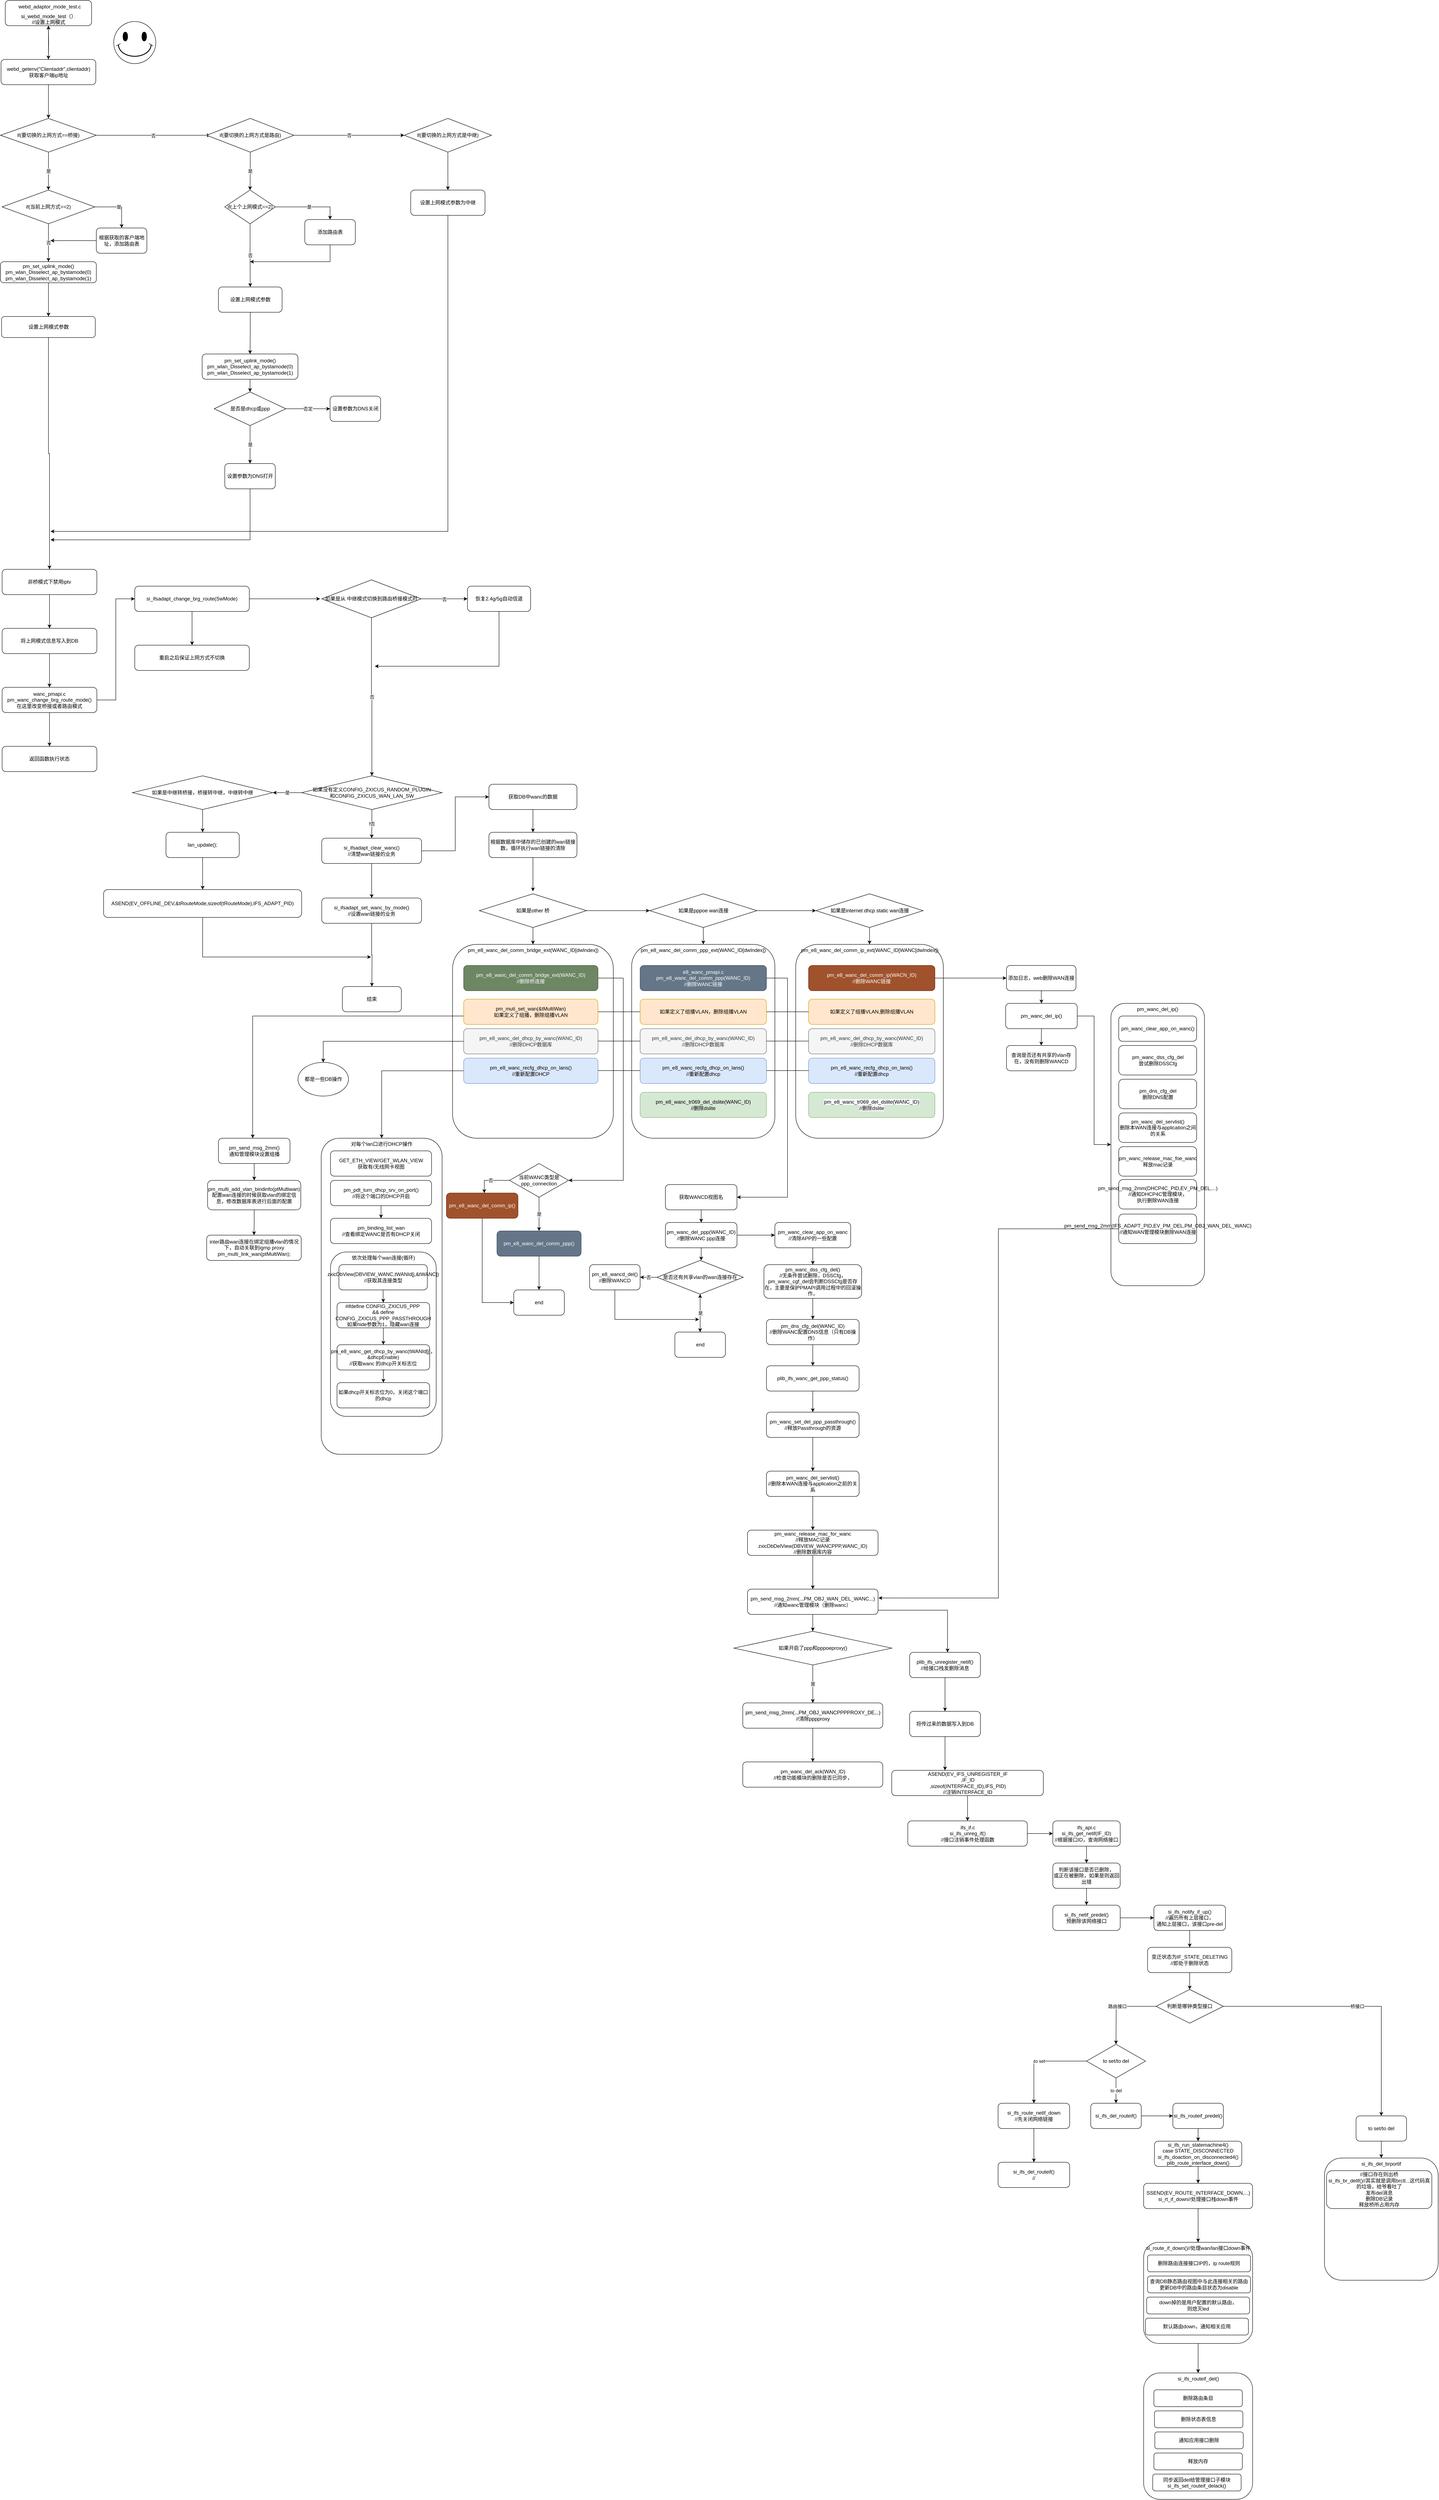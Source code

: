 <mxfile version="16.2.6" type="github">
  <diagram id="Va-PVR1Byn-keVQ8LROa" name="Page-1">
    <mxGraphModel dx="1211" dy="668" grid="1" gridSize="10" guides="1" tooltips="1" connect="1" arrows="1" fold="1" page="1" pageScale="1" pageWidth="827" pageHeight="1169" math="0" shadow="0">
      <root>
        <mxCell id="0" />
        <mxCell id="1" parent="0" />
        <mxCell id="y3eOfbAJYc8zDkFanGfB-3" value="" style="edgeStyle=orthogonalEdgeStyle;rounded=0;orthogonalLoop=1;jettySize=auto;html=1;" parent="1" edge="1">
          <mxGeometry relative="1" as="geometry">
            <mxPoint x="135" y="70" as="sourcePoint" />
            <mxPoint x="135" y="150" as="targetPoint" />
          </mxGeometry>
        </mxCell>
        <mxCell id="y3eOfbAJYc8zDkFanGfB-5" value="&lt;br&gt;&lt;br&gt;&lt;span style=&quot;color: rgb(0 , 0 , 0) ; font-family: &amp;#34;helvetica&amp;#34; ; font-size: 12px ; font-style: normal ; font-weight: 400 ; letter-spacing: normal ; text-align: center ; text-indent: 0px ; text-transform: none ; word-spacing: 0px ; background-color: rgb(248 , 249 , 250) ; display: inline ; float: none&quot;&gt;si_webd_mode_test（）&lt;/span&gt;&lt;br style=&quot;color: rgb(0 , 0 , 0) ; font-family: &amp;#34;helvetica&amp;#34; ; font-size: 12px ; font-style: normal ; font-weight: 400 ; letter-spacing: normal ; text-align: center ; text-indent: 0px ; text-transform: none ; word-spacing: 0px ; background-color: rgb(248 , 249 , 250)&quot;&gt;&lt;span style=&quot;color: rgb(0 , 0 , 0) ; font-family: &amp;#34;helvetica&amp;#34; ; font-size: 12px ; font-style: normal ; font-weight: 400 ; letter-spacing: normal ; text-align: center ; text-indent: 0px ; text-transform: none ; word-spacing: 0px ; background-color: rgb(248 , 249 , 250) ; display: inline ; float: none&quot;&gt;//设置上网模式&lt;/span&gt;&lt;br&gt;" style="rounded=1;whiteSpace=wrap;html=1;" parent="1" vertex="1">
          <mxGeometry x="32.5" y="10" width="205" height="60" as="geometry" />
        </mxCell>
        <mxCell id="y3eOfbAJYc8zDkFanGfB-15" value="" style="verticalLabelPosition=bottom;verticalAlign=top;html=1;shape=mxgraph.basic.smiley" parent="1" vertex="1">
          <mxGeometry x="290" y="60" width="100" height="100" as="geometry" />
        </mxCell>
        <mxCell id="y3eOfbAJYc8zDkFanGfB-18" value="" style="edgeStyle=orthogonalEdgeStyle;rounded=0;orthogonalLoop=1;jettySize=auto;html=1;" parent="1" target="y3eOfbAJYc8zDkFanGfB-5" edge="1">
          <mxGeometry relative="1" as="geometry">
            <mxPoint x="135" y="150.0" as="sourcePoint" />
          </mxGeometry>
        </mxCell>
        <mxCell id="y3eOfbAJYc8zDkFanGfB-21" value="" style="edgeStyle=orthogonalEdgeStyle;rounded=0;orthogonalLoop=1;jettySize=auto;html=1;" parent="1" source="y3eOfbAJYc8zDkFanGfB-19" edge="1">
          <mxGeometry relative="1" as="geometry">
            <mxPoint x="135.083" y="290.0" as="targetPoint" />
          </mxGeometry>
        </mxCell>
        <mxCell id="y3eOfbAJYc8zDkFanGfB-19" value="webd_getenv(&quot;Clientaddr&quot;,clientaddr)&lt;br&gt;获取客户端ip地址" style="rounded=1;whiteSpace=wrap;html=1;" parent="1" vertex="1">
          <mxGeometry x="22.5" y="150" width="225" height="60" as="geometry" />
        </mxCell>
        <mxCell id="y3eOfbAJYc8zDkFanGfB-24" value="是" style="edgeStyle=orthogonalEdgeStyle;rounded=0;orthogonalLoop=1;jettySize=auto;html=1;" parent="1" source="y3eOfbAJYc8zDkFanGfB-22" edge="1">
          <mxGeometry relative="1" as="geometry">
            <mxPoint x="135" y="460" as="targetPoint" />
          </mxGeometry>
        </mxCell>
        <mxCell id="y3eOfbAJYc8zDkFanGfB-53" value="否" style="edgeStyle=orthogonalEdgeStyle;rounded=0;orthogonalLoop=1;jettySize=auto;html=1;" parent="1" source="y3eOfbAJYc8zDkFanGfB-22" edge="1">
          <mxGeometry relative="1" as="geometry">
            <mxPoint x="520.0" y="330" as="targetPoint" />
          </mxGeometry>
        </mxCell>
        <mxCell id="y3eOfbAJYc8zDkFanGfB-22" value="if(要切换的上网方式==桥接)" style="rhombus;whiteSpace=wrap;html=1;" parent="1" vertex="1">
          <mxGeometry x="21.25" y="290" width="227.5" height="80" as="geometry" />
        </mxCell>
        <mxCell id="y3eOfbAJYc8zDkFanGfB-27" value="是" style="edgeStyle=orthogonalEdgeStyle;rounded=0;orthogonalLoop=1;jettySize=auto;html=1;" parent="1" source="y3eOfbAJYc8zDkFanGfB-25" target="y3eOfbAJYc8zDkFanGfB-26" edge="1">
          <mxGeometry relative="1" as="geometry" />
        </mxCell>
        <mxCell id="y3eOfbAJYc8zDkFanGfB-29" value="否" style="edgeStyle=orthogonalEdgeStyle;rounded=0;orthogonalLoop=1;jettySize=auto;html=1;" parent="1" source="y3eOfbAJYc8zDkFanGfB-25" target="y3eOfbAJYc8zDkFanGfB-28" edge="1">
          <mxGeometry relative="1" as="geometry" />
        </mxCell>
        <mxCell id="y3eOfbAJYc8zDkFanGfB-25" value="if(当前上网方式==2)" style="rhombus;whiteSpace=wrap;html=1;" parent="1" vertex="1">
          <mxGeometry x="25" y="460" width="220" height="80" as="geometry" />
        </mxCell>
        <mxCell id="y3eOfbAJYc8zDkFanGfB-30" style="edgeStyle=orthogonalEdgeStyle;rounded=0;orthogonalLoop=1;jettySize=auto;html=1;" parent="1" source="y3eOfbAJYc8zDkFanGfB-26" edge="1">
          <mxGeometry relative="1" as="geometry">
            <mxPoint x="140" y="580" as="targetPoint" />
          </mxGeometry>
        </mxCell>
        <mxCell id="y3eOfbAJYc8zDkFanGfB-26" value="根据获取的客户端地址，添加路由表" style="rounded=1;whiteSpace=wrap;html=1;" parent="1" vertex="1">
          <mxGeometry x="248.75" y="550" width="120" height="60" as="geometry" />
        </mxCell>
        <mxCell id="y3eOfbAJYc8zDkFanGfB-32" value="" style="edgeStyle=orthogonalEdgeStyle;rounded=0;orthogonalLoop=1;jettySize=auto;html=1;" parent="1" source="y3eOfbAJYc8zDkFanGfB-28" target="y3eOfbAJYc8zDkFanGfB-31" edge="1">
          <mxGeometry relative="1" as="geometry" />
        </mxCell>
        <mxCell id="y3eOfbAJYc8zDkFanGfB-28" value="pm_set_uplink_mode()&lt;br&gt;pm_wlan_Disselect_ap_bystamode(0)&lt;br&gt;pm_wlan_Disselect_ap_bystamode(1)" style="rounded=1;whiteSpace=wrap;html=1;" parent="1" vertex="1">
          <mxGeometry x="21.25" y="630" width="227.5" height="50" as="geometry" />
        </mxCell>
        <mxCell id="y3eOfbAJYc8zDkFanGfB-34" value="" style="edgeStyle=orthogonalEdgeStyle;rounded=0;orthogonalLoop=1;jettySize=auto;html=1;" parent="1" source="y3eOfbAJYc8zDkFanGfB-31" target="y3eOfbAJYc8zDkFanGfB-33" edge="1">
          <mxGeometry relative="1" as="geometry" />
        </mxCell>
        <mxCell id="y3eOfbAJYc8zDkFanGfB-31" value="设置上网模式参数" style="whiteSpace=wrap;html=1;rounded=1;" parent="1" vertex="1">
          <mxGeometry x="23.75" y="760" width="222.5" height="50" as="geometry" />
        </mxCell>
        <mxCell id="y3eOfbAJYc8zDkFanGfB-67" value="" style="edgeStyle=orthogonalEdgeStyle;rounded=0;orthogonalLoop=1;jettySize=auto;html=1;" parent="1" source="y3eOfbAJYc8zDkFanGfB-33" target="y3eOfbAJYc8zDkFanGfB-66" edge="1">
          <mxGeometry relative="1" as="geometry" />
        </mxCell>
        <mxCell id="y3eOfbAJYc8zDkFanGfB-33" value="非桥模式下禁用iptv" style="rounded=1;whiteSpace=wrap;html=1;" parent="1" vertex="1">
          <mxGeometry x="25" y="1360" width="225" height="60" as="geometry" />
        </mxCell>
        <mxCell id="y3eOfbAJYc8zDkFanGfB-41" value="是" style="edgeStyle=orthogonalEdgeStyle;rounded=0;orthogonalLoop=1;jettySize=auto;html=1;entryX=0.5;entryY=0;entryDx=0;entryDy=0;" parent="1" source="y3eOfbAJYc8zDkFanGfB-39" target="y3eOfbAJYc8zDkFanGfB-40" edge="1">
          <mxGeometry relative="1" as="geometry" />
        </mxCell>
        <mxCell id="y3eOfbAJYc8zDkFanGfB-59" value="否" style="edgeStyle=orthogonalEdgeStyle;rounded=0;orthogonalLoop=1;jettySize=auto;html=1;entryX=0.5;entryY=0;entryDx=0;entryDy=0;" parent="1" source="y3eOfbAJYc8zDkFanGfB-39" target="y3eOfbAJYc8zDkFanGfB-58" edge="1">
          <mxGeometry relative="1" as="geometry" />
        </mxCell>
        <mxCell id="y3eOfbAJYc8zDkFanGfB-39" value="if(上个上网模式==2)" style="rhombus;whiteSpace=wrap;html=1;" parent="1" vertex="1">
          <mxGeometry x="553.75" y="460" width="120" height="80" as="geometry" />
        </mxCell>
        <mxCell id="y3eOfbAJYc8zDkFanGfB-44" style="edgeStyle=orthogonalEdgeStyle;rounded=0;orthogonalLoop=1;jettySize=auto;html=1;" parent="1" source="y3eOfbAJYc8zDkFanGfB-40" edge="1">
          <mxGeometry relative="1" as="geometry">
            <mxPoint x="613.75" y="630" as="targetPoint" />
            <Array as="points">
              <mxPoint x="803.75" y="630" />
            </Array>
          </mxGeometry>
        </mxCell>
        <mxCell id="y3eOfbAJYc8zDkFanGfB-40" value="添加路由表" style="rounded=1;whiteSpace=wrap;html=1;" parent="1" vertex="1">
          <mxGeometry x="743.75" y="530" width="120" height="60" as="geometry" />
        </mxCell>
        <mxCell id="y3eOfbAJYc8zDkFanGfB-47" style="edgeStyle=orthogonalEdgeStyle;rounded=0;orthogonalLoop=1;jettySize=auto;html=1;entryX=0.5;entryY=0;entryDx=0;entryDy=0;" parent="1" source="y3eOfbAJYc8zDkFanGfB-45" target="y3eOfbAJYc8zDkFanGfB-46" edge="1">
          <mxGeometry relative="1" as="geometry" />
        </mxCell>
        <mxCell id="y3eOfbAJYc8zDkFanGfB-45" value="pm_set_uplink_mode()&lt;br&gt;pm_wlan_Disselect_ap_bystamode(0)&lt;br&gt;pm_wlan_Disselect_ap_bystamode(1)" style="rounded=1;whiteSpace=wrap;html=1;" parent="1" vertex="1">
          <mxGeometry x="500" y="849" width="227.5" height="60" as="geometry" />
        </mxCell>
        <mxCell id="y3eOfbAJYc8zDkFanGfB-49" value="是" style="edgeStyle=orthogonalEdgeStyle;rounded=0;orthogonalLoop=1;jettySize=auto;html=1;" parent="1" source="y3eOfbAJYc8zDkFanGfB-46" target="y3eOfbAJYc8zDkFanGfB-48" edge="1">
          <mxGeometry relative="1" as="geometry" />
        </mxCell>
        <mxCell id="y3eOfbAJYc8zDkFanGfB-52" value="否定" style="edgeStyle=orthogonalEdgeStyle;rounded=0;orthogonalLoop=1;jettySize=auto;html=1;entryX=0;entryY=0.5;entryDx=0;entryDy=0;" parent="1" source="y3eOfbAJYc8zDkFanGfB-46" target="y3eOfbAJYc8zDkFanGfB-50" edge="1">
          <mxGeometry relative="1" as="geometry" />
        </mxCell>
        <mxCell id="y3eOfbAJYc8zDkFanGfB-46" value="是否是dhcp或ppp" style="rhombus;whiteSpace=wrap;html=1;" parent="1" vertex="1">
          <mxGeometry x="528.75" y="939" width="170" height="80" as="geometry" />
        </mxCell>
        <mxCell id="y3eOfbAJYc8zDkFanGfB-64" style="edgeStyle=orthogonalEdgeStyle;rounded=0;orthogonalLoop=1;jettySize=auto;html=1;" parent="1" source="y3eOfbAJYc8zDkFanGfB-48" edge="1">
          <mxGeometry relative="1" as="geometry">
            <mxPoint x="140" y="1290" as="targetPoint" />
            <Array as="points">
              <mxPoint x="614" y="1290" />
              <mxPoint x="140" y="1290" />
            </Array>
          </mxGeometry>
        </mxCell>
        <mxCell id="y3eOfbAJYc8zDkFanGfB-48" value="设置参数为DNS打开" style="rounded=1;whiteSpace=wrap;html=1;" parent="1" vertex="1">
          <mxGeometry x="553.75" y="1109" width="120" height="60" as="geometry" />
        </mxCell>
        <mxCell id="y3eOfbAJYc8zDkFanGfB-50" value="设置参数为DNS关闭" style="rounded=1;whiteSpace=wrap;html=1;" parent="1" vertex="1">
          <mxGeometry x="803.75" y="949" width="120" height="60" as="geometry" />
        </mxCell>
        <mxCell id="y3eOfbAJYc8zDkFanGfB-55" value="是" style="edgeStyle=orthogonalEdgeStyle;rounded=0;orthogonalLoop=1;jettySize=auto;html=1;entryX=0.5;entryY=0;entryDx=0;entryDy=0;" parent="1" source="y3eOfbAJYc8zDkFanGfB-54" target="y3eOfbAJYc8zDkFanGfB-39" edge="1">
          <mxGeometry relative="1" as="geometry" />
        </mxCell>
        <mxCell id="y3eOfbAJYc8zDkFanGfB-57" value="否" style="edgeStyle=orthogonalEdgeStyle;rounded=0;orthogonalLoop=1;jettySize=auto;html=1;" parent="1" source="y3eOfbAJYc8zDkFanGfB-54" target="y3eOfbAJYc8zDkFanGfB-56" edge="1">
          <mxGeometry relative="1" as="geometry" />
        </mxCell>
        <mxCell id="y3eOfbAJYc8zDkFanGfB-54" value="if(要切换的上网方式是路由)" style="rhombus;whiteSpace=wrap;html=1;" parent="1" vertex="1">
          <mxGeometry x="510.75" y="290" width="207" height="80" as="geometry" />
        </mxCell>
        <mxCell id="y3eOfbAJYc8zDkFanGfB-62" value="" style="edgeStyle=orthogonalEdgeStyle;rounded=0;orthogonalLoop=1;jettySize=auto;html=1;" parent="1" source="y3eOfbAJYc8zDkFanGfB-56" target="y3eOfbAJYc8zDkFanGfB-61" edge="1">
          <mxGeometry relative="1" as="geometry" />
        </mxCell>
        <mxCell id="y3eOfbAJYc8zDkFanGfB-56" value="if(要切换的上网方式是中继)" style="rhombus;whiteSpace=wrap;html=1;" parent="1" vertex="1">
          <mxGeometry x="980" y="290" width="207" height="80" as="geometry" />
        </mxCell>
        <mxCell id="y3eOfbAJYc8zDkFanGfB-60" style="edgeStyle=orthogonalEdgeStyle;rounded=0;orthogonalLoop=1;jettySize=auto;html=1;" parent="1" source="y3eOfbAJYc8zDkFanGfB-58" target="y3eOfbAJYc8zDkFanGfB-45" edge="1">
          <mxGeometry relative="1" as="geometry" />
        </mxCell>
        <mxCell id="y3eOfbAJYc8zDkFanGfB-58" value="设置上网模式参数" style="rounded=1;whiteSpace=wrap;html=1;" parent="1" vertex="1">
          <mxGeometry x="538.62" y="690" width="151.25" height="60" as="geometry" />
        </mxCell>
        <mxCell id="y3eOfbAJYc8zDkFanGfB-65" style="edgeStyle=orthogonalEdgeStyle;rounded=0;orthogonalLoop=1;jettySize=auto;html=1;" parent="1" source="y3eOfbAJYc8zDkFanGfB-61" edge="1">
          <mxGeometry relative="1" as="geometry">
            <mxPoint x="140" y="1270" as="targetPoint" />
            <Array as="points">
              <mxPoint x="1084" y="1270" />
            </Array>
          </mxGeometry>
        </mxCell>
        <mxCell id="y3eOfbAJYc8zDkFanGfB-61" value="设置上网模式参数为中继" style="rounded=1;whiteSpace=wrap;html=1;" parent="1" vertex="1">
          <mxGeometry x="995.25" y="460" width="176.5" height="60" as="geometry" />
        </mxCell>
        <mxCell id="y3eOfbAJYc8zDkFanGfB-69" value="" style="edgeStyle=orthogonalEdgeStyle;rounded=0;orthogonalLoop=1;jettySize=auto;html=1;" parent="1" source="y3eOfbAJYc8zDkFanGfB-66" target="y3eOfbAJYc8zDkFanGfB-68" edge="1">
          <mxGeometry relative="1" as="geometry" />
        </mxCell>
        <mxCell id="y3eOfbAJYc8zDkFanGfB-66" value="将上网模式信息写入到DB" style="rounded=1;whiteSpace=wrap;html=1;" parent="1" vertex="1">
          <mxGeometry x="25" y="1500" width="225" height="60" as="geometry" />
        </mxCell>
        <mxCell id="y3eOfbAJYc8zDkFanGfB-71" value="" style="edgeStyle=orthogonalEdgeStyle;rounded=0;orthogonalLoop=1;jettySize=auto;html=1;" parent="1" source="y3eOfbAJYc8zDkFanGfB-68" target="y3eOfbAJYc8zDkFanGfB-70" edge="1">
          <mxGeometry relative="1" as="geometry" />
        </mxCell>
        <mxCell id="y3eOfbAJYc8zDkFanGfB-124" style="edgeStyle=orthogonalEdgeStyle;rounded=0;orthogonalLoop=1;jettySize=auto;html=1;entryX=0;entryY=0.5;entryDx=0;entryDy=0;" parent="1" source="y3eOfbAJYc8zDkFanGfB-68" target="y3eOfbAJYc8zDkFanGfB-73" edge="1">
          <mxGeometry relative="1" as="geometry" />
        </mxCell>
        <mxCell id="y3eOfbAJYc8zDkFanGfB-68" value="wanc_pmapi.c&lt;br&gt;pm_wanc_change_brg_route_mode()&lt;br&gt;在这里改变桥接或者路由模式" style="rounded=1;whiteSpace=wrap;html=1;" parent="1" vertex="1">
          <mxGeometry x="25" y="1640" width="225" height="60" as="geometry" />
        </mxCell>
        <mxCell id="y3eOfbAJYc8zDkFanGfB-70" value="返回函数执行状态" style="rounded=1;whiteSpace=wrap;html=1;" parent="1" vertex="1">
          <mxGeometry x="25" y="1780" width="225" height="60" as="geometry" />
        </mxCell>
        <mxCell id="y3eOfbAJYc8zDkFanGfB-75" value="" style="edgeStyle=orthogonalEdgeStyle;rounded=0;orthogonalLoop=1;jettySize=auto;html=1;" parent="1" source="y3eOfbAJYc8zDkFanGfB-73" target="y3eOfbAJYc8zDkFanGfB-74" edge="1">
          <mxGeometry relative="1" as="geometry" />
        </mxCell>
        <mxCell id="y3eOfbAJYc8zDkFanGfB-76" style="edgeStyle=orthogonalEdgeStyle;rounded=0;orthogonalLoop=1;jettySize=auto;html=1;" parent="1" source="y3eOfbAJYc8zDkFanGfB-73" edge="1">
          <mxGeometry relative="1" as="geometry">
            <mxPoint x="780" y="1430.0" as="targetPoint" />
          </mxGeometry>
        </mxCell>
        <mxCell id="y3eOfbAJYc8zDkFanGfB-73" value="si_ifsadapt_change_brg_route(SwMode)" style="rounded=1;whiteSpace=wrap;html=1;" parent="1" vertex="1">
          <mxGeometry x="340" y="1400" width="272" height="60" as="geometry" />
        </mxCell>
        <mxCell id="y3eOfbAJYc8zDkFanGfB-74" value="重启之后保证上网方式不切换" style="rounded=1;whiteSpace=wrap;html=1;" parent="1" vertex="1">
          <mxGeometry x="340" y="1540" width="272" height="60" as="geometry" />
        </mxCell>
        <mxCell id="y3eOfbAJYc8zDkFanGfB-80" value="否" style="edgeStyle=orthogonalEdgeStyle;rounded=0;orthogonalLoop=1;jettySize=auto;html=1;" parent="1" source="y3eOfbAJYc8zDkFanGfB-78" edge="1">
          <mxGeometry relative="1" as="geometry">
            <mxPoint x="1130" y="1430" as="targetPoint" />
          </mxGeometry>
        </mxCell>
        <mxCell id="y3eOfbAJYc8zDkFanGfB-81" value="否" style="edgeStyle=orthogonalEdgeStyle;rounded=0;orthogonalLoop=1;jettySize=auto;html=1;" parent="1" source="y3eOfbAJYc8zDkFanGfB-78" target="y3eOfbAJYc8zDkFanGfB-85" edge="1">
          <mxGeometry relative="1" as="geometry">
            <mxPoint x="902" y="1620" as="targetPoint" />
          </mxGeometry>
        </mxCell>
        <mxCell id="y3eOfbAJYc8zDkFanGfB-78" value="如果是从 中继模式切换到路由桥接模式时" style="rhombus;whiteSpace=wrap;html=1;" parent="1" vertex="1">
          <mxGeometry x="784" y="1385" width="236" height="90" as="geometry" />
        </mxCell>
        <mxCell id="y3eOfbAJYc8zDkFanGfB-84" style="edgeStyle=orthogonalEdgeStyle;rounded=0;orthogonalLoop=1;jettySize=auto;html=1;" parent="1" source="y3eOfbAJYc8zDkFanGfB-79" edge="1">
          <mxGeometry relative="1" as="geometry">
            <mxPoint x="910" y="1590" as="targetPoint" />
            <Array as="points">
              <mxPoint x="1205" y="1590" />
            </Array>
          </mxGeometry>
        </mxCell>
        <mxCell id="y3eOfbAJYc8zDkFanGfB-79" value="&lt;span&gt;恢复2.4g/5g自动信道&lt;/span&gt;" style="rounded=1;whiteSpace=wrap;html=1;" parent="1" vertex="1">
          <mxGeometry x="1130" y="1400" width="150" height="60" as="geometry" />
        </mxCell>
        <mxCell id="y3eOfbAJYc8zDkFanGfB-87" value="是" style="edgeStyle=orthogonalEdgeStyle;rounded=0;orthogonalLoop=1;jettySize=auto;html=1;" parent="1" source="y3eOfbAJYc8zDkFanGfB-85" target="y3eOfbAJYc8zDkFanGfB-86" edge="1">
          <mxGeometry relative="1" as="geometry" />
        </mxCell>
        <mxCell id="y3eOfbAJYc8zDkFanGfB-93" value="f否" style="edgeStyle=orthogonalEdgeStyle;rounded=0;orthogonalLoop=1;jettySize=auto;html=1;" parent="1" source="y3eOfbAJYc8zDkFanGfB-85" target="y3eOfbAJYc8zDkFanGfB-92" edge="1">
          <mxGeometry relative="1" as="geometry" />
        </mxCell>
        <mxCell id="y3eOfbAJYc8zDkFanGfB-85" value="如果没有定义CONFIG_ZXICUS_RANDOM_PLUGIN&lt;br&gt;和CONFIG_ZXICUS_WAN_LAN_SW" style="rhombus;whiteSpace=wrap;html=1;" parent="1" vertex="1">
          <mxGeometry x="736.25" y="1850" width="333.5" height="80" as="geometry" />
        </mxCell>
        <mxCell id="y3eOfbAJYc8zDkFanGfB-89" value="" style="edgeStyle=orthogonalEdgeStyle;rounded=0;orthogonalLoop=1;jettySize=auto;html=1;" parent="1" source="y3eOfbAJYc8zDkFanGfB-86" target="y3eOfbAJYc8zDkFanGfB-88" edge="1">
          <mxGeometry relative="1" as="geometry" />
        </mxCell>
        <mxCell id="y3eOfbAJYc8zDkFanGfB-86" value="如果是中继转桥接，桥接转中继，中继转中继" style="rhombus;whiteSpace=wrap;html=1;" parent="1" vertex="1">
          <mxGeometry x="334.38" y="1850" width="333.5" height="80" as="geometry" />
        </mxCell>
        <mxCell id="y3eOfbAJYc8zDkFanGfB-91" value="" style="edgeStyle=orthogonalEdgeStyle;rounded=0;orthogonalLoop=1;jettySize=auto;html=1;" parent="1" source="y3eOfbAJYc8zDkFanGfB-88" target="y3eOfbAJYc8zDkFanGfB-90" edge="1">
          <mxGeometry relative="1" as="geometry" />
        </mxCell>
        <mxCell id="y3eOfbAJYc8zDkFanGfB-88" value="lan_update();" style="rounded=1;whiteSpace=wrap;html=1;" parent="1" vertex="1">
          <mxGeometry x="414.13" y="1984" width="174" height="60" as="geometry" />
        </mxCell>
        <mxCell id="y3eOfbAJYc8zDkFanGfB-98" style="edgeStyle=orthogonalEdgeStyle;rounded=0;orthogonalLoop=1;jettySize=auto;html=1;" parent="1" source="y3eOfbAJYc8zDkFanGfB-90" edge="1">
          <mxGeometry relative="1" as="geometry">
            <mxPoint x="901" y="2280" as="targetPoint" />
            <Array as="points">
              <mxPoint x="501" y="2280" />
            </Array>
          </mxGeometry>
        </mxCell>
        <mxCell id="y3eOfbAJYc8zDkFanGfB-90" value="ASEND(EV_OFFLINE_DEV,&amp;amp;tRouteMode,sizeof(tRouteMode),IFS_ADAPT_PID)" style="rounded=1;whiteSpace=wrap;html=1;" parent="1" vertex="1">
          <mxGeometry x="266.0" y="2120" width="470.25" height="66" as="geometry" />
        </mxCell>
        <mxCell id="y3eOfbAJYc8zDkFanGfB-95" value="" style="edgeStyle=orthogonalEdgeStyle;rounded=0;orthogonalLoop=1;jettySize=auto;html=1;" parent="1" source="y3eOfbAJYc8zDkFanGfB-92" target="y3eOfbAJYc8zDkFanGfB-94" edge="1">
          <mxGeometry relative="1" as="geometry" />
        </mxCell>
        <mxCell id="y3eOfbAJYc8zDkFanGfB-114" style="edgeStyle=orthogonalEdgeStyle;rounded=0;orthogonalLoop=1;jettySize=auto;html=1;entryX=0;entryY=0.5;entryDx=0;entryDy=0;" parent="1" source="y3eOfbAJYc8zDkFanGfB-92" target="y3eOfbAJYc8zDkFanGfB-113" edge="1">
          <mxGeometry relative="1" as="geometry" />
        </mxCell>
        <mxCell id="y3eOfbAJYc8zDkFanGfB-92" value="si_ifsadapt_clear_wanc()&lt;br&gt;//清楚wan链接的业务" style="rounded=1;whiteSpace=wrap;html=1;" parent="1" vertex="1">
          <mxGeometry x="784" y="1998" width="237" height="60" as="geometry" />
        </mxCell>
        <mxCell id="y3eOfbAJYc8zDkFanGfB-97" style="edgeStyle=orthogonalEdgeStyle;rounded=0;orthogonalLoop=1;jettySize=auto;html=1;" parent="1" source="y3eOfbAJYc8zDkFanGfB-94" edge="1">
          <mxGeometry relative="1" as="geometry">
            <mxPoint x="903" y="2350" as="targetPoint" />
          </mxGeometry>
        </mxCell>
        <mxCell id="y3eOfbAJYc8zDkFanGfB-94" value="si_ifsadapt_set_wanc_by_mode()&lt;br&gt;//设置wan链接的业务" style="rounded=1;whiteSpace=wrap;html=1;" parent="1" vertex="1">
          <mxGeometry x="784" y="2140" width="237" height="60" as="geometry" />
        </mxCell>
        <mxCell id="y3eOfbAJYc8zDkFanGfB-99" value="结束" style="rounded=1;whiteSpace=wrap;html=1;" parent="1" vertex="1">
          <mxGeometry x="833" y="2350" width="140" height="60" as="geometry" />
        </mxCell>
        <mxCell id="y3eOfbAJYc8zDkFanGfB-116" value="" style="edgeStyle=orthogonalEdgeStyle;rounded=0;orthogonalLoop=1;jettySize=auto;html=1;" parent="1" source="y3eOfbAJYc8zDkFanGfB-113" target="y3eOfbAJYc8zDkFanGfB-115" edge="1">
          <mxGeometry relative="1" as="geometry" />
        </mxCell>
        <mxCell id="y3eOfbAJYc8zDkFanGfB-113" value="获取DB中wanc的数据" style="rounded=1;whiteSpace=wrap;html=1;" parent="1" vertex="1">
          <mxGeometry x="1181" y="1870" width="209" height="60" as="geometry" />
        </mxCell>
        <mxCell id="y3eOfbAJYc8zDkFanGfB-118" value="" style="edgeStyle=orthogonalEdgeStyle;rounded=0;orthogonalLoop=1;jettySize=auto;html=1;" parent="1" source="y3eOfbAJYc8zDkFanGfB-115" edge="1">
          <mxGeometry relative="1" as="geometry">
            <mxPoint x="1285.5" y="2124" as="targetPoint" />
          </mxGeometry>
        </mxCell>
        <mxCell id="y3eOfbAJYc8zDkFanGfB-115" value="根据数据库中储存的已创建的wan链接数，循环执行wan链接的清除" style="rounded=1;whiteSpace=wrap;html=1;" parent="1" vertex="1">
          <mxGeometry x="1181" y="1984" width="209" height="60" as="geometry" />
        </mxCell>
        <mxCell id="y3eOfbAJYc8zDkFanGfB-121" value="" style="edgeStyle=orthogonalEdgeStyle;rounded=0;orthogonalLoop=1;jettySize=auto;html=1;" parent="1" source="y3eOfbAJYc8zDkFanGfB-119" target="y3eOfbAJYc8zDkFanGfB-120" edge="1">
          <mxGeometry relative="1" as="geometry" />
        </mxCell>
        <mxCell id="y3eOfbAJYc8zDkFanGfB-123" value="" style="edgeStyle=orthogonalEdgeStyle;rounded=0;orthogonalLoop=1;jettySize=auto;html=1;" parent="1" source="y3eOfbAJYc8zDkFanGfB-119" target="y3eOfbAJYc8zDkFanGfB-122" edge="1">
          <mxGeometry relative="1" as="geometry" />
        </mxCell>
        <mxCell id="y3eOfbAJYc8zDkFanGfB-119" value="&#xa;&#xa;&lt;span style=&quot;color: rgb(0, 0, 0); font-family: helvetica; font-size: 12px; font-style: normal; font-weight: 400; letter-spacing: normal; text-align: center; text-indent: 0px; text-transform: none; word-spacing: 0px; background-color: rgb(248, 249, 250); display: inline; float: none;&quot;&gt;如果是other 桥&lt;/span&gt;&#xa;&#xa;" style="rhombus;whiteSpace=wrap;html=1;" parent="1" vertex="1">
          <mxGeometry x="1158.25" y="2130" width="254.5" height="80" as="geometry" />
        </mxCell>
        <mxCell id="y3eOfbAJYc8zDkFanGfB-120" value="pm_e8_wanc_del_comm_bridge_ext(WANC_ID[dwIndex])" style="rounded=1;whiteSpace=wrap;html=1;verticalAlign=top;" parent="1" vertex="1">
          <mxGeometry x="1094.63" y="2250" width="381.75" height="460" as="geometry" />
        </mxCell>
        <mxCell id="y3eOfbAJYc8zDkFanGfB-126" style="edgeStyle=orthogonalEdgeStyle;rounded=0;orthogonalLoop=1;jettySize=auto;html=1;entryX=0.5;entryY=0;entryDx=0;entryDy=0;" parent="1" source="y3eOfbAJYc8zDkFanGfB-122" target="y3eOfbAJYc8zDkFanGfB-125" edge="1">
          <mxGeometry relative="1" as="geometry" />
        </mxCell>
        <mxCell id="y3eOfbAJYc8zDkFanGfB-128" value="" style="edgeStyle=orthogonalEdgeStyle;rounded=0;orthogonalLoop=1;jettySize=auto;html=1;" parent="1" source="y3eOfbAJYc8zDkFanGfB-122" target="y3eOfbAJYc8zDkFanGfB-127" edge="1">
          <mxGeometry relative="1" as="geometry" />
        </mxCell>
        <mxCell id="y3eOfbAJYc8zDkFanGfB-122" value="&lt;span style=&quot;color: rgb(0 , 0 , 0) ; font-family: &amp;#34;helvetica&amp;#34; ; font-size: 12px ; font-style: normal ; font-weight: 400 ; letter-spacing: normal ; text-align: center ; text-indent: 0px ; text-transform: none ; word-spacing: 0px ; background-color: rgb(248 , 249 , 250) ; display: inline ; float: none&quot;&gt;如果是pppoe wan连接&lt;/span&gt;" style="rhombus;whiteSpace=wrap;html=1;" parent="1" vertex="1">
          <mxGeometry x="1562.75" y="2130" width="254.5" height="80" as="geometry" />
        </mxCell>
        <mxCell id="y3eOfbAJYc8zDkFanGfB-125" value="pm_e8_wanc_del_comm_ppp_ext(WANC_ID[dwIndex])" style="rounded=1;whiteSpace=wrap;html=1;verticalAlign=top;" parent="1" vertex="1">
          <mxGeometry x="1520" y="2250" width="340" height="460" as="geometry" />
        </mxCell>
        <mxCell id="y3eOfbAJYc8zDkFanGfB-130" value="" style="edgeStyle=orthogonalEdgeStyle;rounded=0;orthogonalLoop=1;jettySize=auto;html=1;" parent="1" source="y3eOfbAJYc8zDkFanGfB-127" target="y3eOfbAJYc8zDkFanGfB-129" edge="1">
          <mxGeometry relative="1" as="geometry" />
        </mxCell>
        <mxCell id="y3eOfbAJYc8zDkFanGfB-127" value="&lt;span style=&quot;color: rgb(0 , 0 , 0) ; font-family: &amp;#34;helvetica&amp;#34; ; font-size: 12px ; font-style: normal ; font-weight: 400 ; letter-spacing: normal ; text-align: center ; text-indent: 0px ; text-transform: none ; word-spacing: 0px ; background-color: rgb(248 , 249 , 250) ; display: inline ; float: none&quot;&gt;如果是internet dhcp static wan连接&lt;/span&gt;" style="rhombus;whiteSpace=wrap;html=1;" parent="1" vertex="1">
          <mxGeometry x="1957.5" y="2130" width="254.5" height="80" as="geometry" />
        </mxCell>
        <mxCell id="y3eOfbAJYc8zDkFanGfB-129" value="pm_e8_wanc_del_comm_ip_ext(WANC_ID[WANC[dwIndex])" style="rounded=1;whiteSpace=wrap;html=1;verticalAlign=top;" parent="1" vertex="1">
          <mxGeometry x="1909.5" y="2250" width="350.5" height="460" as="geometry" />
        </mxCell>
        <mxCell id="y3eOfbAJYc8zDkFanGfB-186" style="edgeStyle=orthogonalEdgeStyle;rounded=0;orthogonalLoop=1;jettySize=auto;html=1;entryX=1;entryY=0.5;entryDx=0;entryDy=0;" parent="1" source="y3eOfbAJYc8zDkFanGfB-136" target="y3eOfbAJYc8zDkFanGfB-185" edge="1">
          <mxGeometry relative="1" as="geometry">
            <Array as="points">
              <mxPoint x="1500" y="2330" />
              <mxPoint x="1500" y="2810" />
            </Array>
          </mxGeometry>
        </mxCell>
        <mxCell id="y3eOfbAJYc8zDkFanGfB-136" value="pm_e8_wanc_del_comm_bridge_ext(WANC_ID)&lt;br&gt;//删除桥连接" style="rounded=1;whiteSpace=wrap;html=1;fillColor=#6d8764;strokeColor=#3A5431;fontColor=#ffffff;" parent="1" vertex="1">
          <mxGeometry x="1121" y="2300" width="319" height="60" as="geometry" />
        </mxCell>
        <mxCell id="y3eOfbAJYc8zDkFanGfB-171" style="edgeStyle=orthogonalEdgeStyle;rounded=0;orthogonalLoop=1;jettySize=auto;html=1;" parent="1" source="y3eOfbAJYc8zDkFanGfB-137" edge="1">
          <mxGeometry relative="1" as="geometry">
            <mxPoint x="620" y="2710" as="targetPoint" />
            <Array as="points">
              <mxPoint x="620" y="2420" />
            </Array>
          </mxGeometry>
        </mxCell>
        <mxCell id="y3eOfbAJYc8zDkFanGfB-137" value="pm_muti_set_wan(&amp;amp;tMultiWan)&lt;br&gt;如果定义了组播，删除组播VLAN" style="rounded=1;whiteSpace=wrap;html=1;fillColor=#ffe6cc;strokeColor=#d79b00;" parent="1" vertex="1">
          <mxGeometry x="1121" y="2380" width="319" height="60" as="geometry" />
        </mxCell>
        <mxCell id="y3eOfbAJYc8zDkFanGfB-180" style="edgeStyle=orthogonalEdgeStyle;rounded=0;orthogonalLoop=1;jettySize=auto;html=1;entryX=0.5;entryY=0;entryDx=0;entryDy=0;" parent="1" source="y3eOfbAJYc8zDkFanGfB-138" target="y3eOfbAJYc8zDkFanGfB-153" edge="1">
          <mxGeometry relative="1" as="geometry" />
        </mxCell>
        <mxCell id="y3eOfbAJYc8zDkFanGfB-138" value="pm_e8_wanc_del_dhcp_by_wanc(WANC_ID)&lt;br&gt;//删除DHCP数据库" style="rounded=1;whiteSpace=wrap;html=1;fillColor=#f5f5f5;fontColor=#333333;strokeColor=#666666;" parent="1" vertex="1">
          <mxGeometry x="1121" y="2450" width="319" height="60" as="geometry" />
        </mxCell>
        <mxCell id="y3eOfbAJYc8zDkFanGfB-181" style="edgeStyle=orthogonalEdgeStyle;rounded=0;orthogonalLoop=1;jettySize=auto;html=1;entryX=0.5;entryY=0;entryDx=0;entryDy=0;" parent="1" source="y3eOfbAJYc8zDkFanGfB-139" target="y3eOfbAJYc8zDkFanGfB-158" edge="1">
          <mxGeometry relative="1" as="geometry" />
        </mxCell>
        <mxCell id="y3eOfbAJYc8zDkFanGfB-139" value="pm_e8_wanc_recfg_dhcp_on_lans()&lt;br&gt;//重新配置DHCP" style="rounded=1;whiteSpace=wrap;html=1;fillColor=#dae8fc;strokeColor=#6c8ebf;" parent="1" vertex="1">
          <mxGeometry x="1121" y="2520" width="319" height="60" as="geometry" />
        </mxCell>
        <mxCell id="y3eOfbAJYc8zDkFanGfB-195" style="edgeStyle=orthogonalEdgeStyle;rounded=0;orthogonalLoop=1;jettySize=auto;html=1;entryX=1;entryY=0.5;entryDx=0;entryDy=0;" parent="1" source="y3eOfbAJYc8zDkFanGfB-140" target="y3eOfbAJYc8zDkFanGfB-196" edge="1">
          <mxGeometry relative="1" as="geometry">
            <mxPoint x="1880" y="2870.0" as="targetPoint" />
            <Array as="points">
              <mxPoint x="1890" y="2330" />
              <mxPoint x="1890" y="2850" />
            </Array>
          </mxGeometry>
        </mxCell>
        <mxCell id="y3eOfbAJYc8zDkFanGfB-140" value="e8_wanc_pmapi.c&lt;br&gt;pm_e8_wanc_del_comm_ppp(WANC_ID)&lt;br&gt;//删除WANC链接" style="rounded=1;whiteSpace=wrap;html=1;fillColor=#647687;strokeColor=#314354;fontColor=#ffffff;" parent="1" vertex="1">
          <mxGeometry x="1540" y="2300" width="300" height="60" as="geometry" />
        </mxCell>
        <mxCell id="y3eOfbAJYc8zDkFanGfB-141" value="如果定义了组播VLAN，删除组播VLAN" style="rounded=1;whiteSpace=wrap;html=1;fillColor=#ffe6cc;strokeColor=#d79b00;" parent="1" vertex="1">
          <mxGeometry x="1540" y="2380" width="300" height="60" as="geometry" />
        </mxCell>
        <mxCell id="y3eOfbAJYc8zDkFanGfB-142" value="pm_e8_wanc_del_dhcp_by_wanc(WANC_ID)&lt;br&gt;//删除DHCP数据库" style="rounded=1;whiteSpace=wrap;html=1;fillColor=#f5f5f5;fontColor=#333333;strokeColor=#666666;" parent="1" vertex="1">
          <mxGeometry x="1540" y="2450" width="300" height="60" as="geometry" />
        </mxCell>
        <mxCell id="y3eOfbAJYc8zDkFanGfB-143" value="pm_e8_wanc_recfg_dhcp_on_lans()&lt;br&gt;//重新配置dhcp" style="rounded=1;whiteSpace=wrap;html=1;fillColor=#dae8fc;strokeColor=#6c8ebf;" parent="1" vertex="1">
          <mxGeometry x="1540" y="2520" width="300" height="60" as="geometry" />
        </mxCell>
        <mxCell id="y3eOfbAJYc8zDkFanGfB-144" value="pm_e8_wanc_tr069_del_dslite(WANC_ID)&lt;br&gt;//删除dslite" style="rounded=1;whiteSpace=wrap;html=1;fillColor=#d5e8d4;strokeColor=#82b366;" parent="1" vertex="1">
          <mxGeometry x="1540" y="2601" width="300" height="60" as="geometry" />
        </mxCell>
        <mxCell id="K4S3g9r_EhhpYkq4am3e-67" style="edgeStyle=orthogonalEdgeStyle;rounded=0;orthogonalLoop=1;jettySize=auto;html=1;" edge="1" parent="1" source="y3eOfbAJYc8zDkFanGfB-145">
          <mxGeometry relative="1" as="geometry">
            <mxPoint x="2410" y="2330.0" as="targetPoint" />
          </mxGeometry>
        </mxCell>
        <mxCell id="y3eOfbAJYc8zDkFanGfB-145" value="pm_e8_wanc_del_comm_ip(WACN_ID)&lt;br&gt;//删除WANC链接" style="rounded=1;whiteSpace=wrap;html=1;fillColor=#a0522d;strokeColor=#6D1F00;fontColor=#ffffff;" parent="1" vertex="1">
          <mxGeometry x="1940" y="2300" width="300" height="60" as="geometry" />
        </mxCell>
        <mxCell id="y3eOfbAJYc8zDkFanGfB-146" value="如果定义了组播VLAN,删除组播VLAN" style="rounded=1;whiteSpace=wrap;html=1;fillColor=#ffe6cc;strokeColor=#d79b00;" parent="1" vertex="1">
          <mxGeometry x="1940" y="2380" width="300" height="60" as="geometry" />
        </mxCell>
        <mxCell id="y3eOfbAJYc8zDkFanGfB-147" value="pm_e8_wanc_del_dhcp_by_wanc(WANC_ID)&lt;br&gt;//删除DHCP数据库" style="rounded=1;whiteSpace=wrap;html=1;fillColor=#f5f5f5;strokeColor=#666666;fontColor=#333333;" parent="1" vertex="1">
          <mxGeometry x="1940" y="2450" width="300" height="60" as="geometry" />
        </mxCell>
        <mxCell id="y3eOfbAJYc8zDkFanGfB-148" value="pm_e8_wanc_recfg_dhcp_on_lans()&lt;br&gt;//重新配置dhcp" style="rounded=1;whiteSpace=wrap;html=1;fillColor=#dae8fc;strokeColor=#6c8ebf;" parent="1" vertex="1">
          <mxGeometry x="1940" y="2520" width="300" height="60" as="geometry" />
        </mxCell>
        <mxCell id="y3eOfbAJYc8zDkFanGfB-149" value="&#xa;&#xa;&lt;span style=&quot;color: rgb(0, 0, 0); font-family: helvetica; font-size: 12px; font-style: normal; font-weight: 400; letter-spacing: normal; text-align: center; text-indent: 0px; text-transform: none; word-spacing: 0px; background-color: rgb(248, 249, 250); display: inline; float: none;&quot;&gt;pm_e8_wanc_tr069_del_dslite(WANC_ID)&lt;/span&gt;&lt;br style=&quot;color: rgb(0, 0, 0); font-family: helvetica; font-size: 12px; font-style: normal; font-weight: 400; letter-spacing: normal; text-align: center; text-indent: 0px; text-transform: none; word-spacing: 0px; background-color: rgb(248, 249, 250);&quot;&gt;&lt;span style=&quot;color: rgb(0, 0, 0); font-family: helvetica; font-size: 12px; font-style: normal; font-weight: 400; letter-spacing: normal; text-align: center; text-indent: 0px; text-transform: none; word-spacing: 0px; background-color: rgb(248, 249, 250); display: inline; float: none;&quot;&gt;//删除dslite&lt;/span&gt;&#xa;&#xa;" style="rounded=1;whiteSpace=wrap;html=1;fillColor=#d5e8d4;strokeColor=#82b366;" parent="1" vertex="1">
          <mxGeometry x="1940" y="2601" width="300" height="60" as="geometry" />
        </mxCell>
        <mxCell id="y3eOfbAJYc8zDkFanGfB-153" value="都是一些DB操作" style="ellipse;whiteSpace=wrap;html=1;" parent="1" vertex="1">
          <mxGeometry x="727.5" y="2530" width="120" height="80" as="geometry" />
        </mxCell>
        <mxCell id="y3eOfbAJYc8zDkFanGfB-158" value="对每个lan口进行DHCP操作" style="rounded=1;whiteSpace=wrap;html=1;verticalAlign=top;" parent="1" vertex="1">
          <mxGeometry x="782.75" y="2710" width="287" height="750" as="geometry" />
        </mxCell>
        <mxCell id="y3eOfbAJYc8zDkFanGfB-159" value="GET_ETH_VIEW/GET_WLAN_VIEW&lt;br&gt;获取有/无线网卡视图" style="rounded=1;whiteSpace=wrap;html=1;" parent="1" vertex="1">
          <mxGeometry x="804.75" y="2740" width="240" height="60" as="geometry" />
        </mxCell>
        <mxCell id="y3eOfbAJYc8zDkFanGfB-162" value="" style="edgeStyle=orthogonalEdgeStyle;rounded=0;orthogonalLoop=1;jettySize=auto;html=1;" parent="1" source="y3eOfbAJYc8zDkFanGfB-160" target="y3eOfbAJYc8zDkFanGfB-161" edge="1">
          <mxGeometry relative="1" as="geometry" />
        </mxCell>
        <mxCell id="y3eOfbAJYc8zDkFanGfB-160" value="pm_pdt_turn_dhcp_srv_on_port()&lt;br&gt;//将这个端口的DHCP开启" style="rounded=1;whiteSpace=wrap;html=1;" parent="1" vertex="1">
          <mxGeometry x="804.75" y="2810" width="240" height="60" as="geometry" />
        </mxCell>
        <mxCell id="y3eOfbAJYc8zDkFanGfB-161" value="pm_binding_list_wan&lt;br&gt;//查看绑定WANC是否有DHCP关闭" style="rounded=1;whiteSpace=wrap;html=1;" parent="1" vertex="1">
          <mxGeometry x="804.75" y="2900" width="240" height="60" as="geometry" />
        </mxCell>
        <mxCell id="y3eOfbAJYc8zDkFanGfB-163" value="依次处理每个wan连接(循环)" style="rounded=1;whiteSpace=wrap;html=1;verticalAlign=top;" parent="1" vertex="1">
          <mxGeometry x="804.75" y="2980" width="251" height="390" as="geometry" />
        </mxCell>
        <mxCell id="y3eOfbAJYc8zDkFanGfB-166" value="" style="edgeStyle=orthogonalEdgeStyle;rounded=0;orthogonalLoop=1;jettySize=auto;html=1;" parent="1" source="y3eOfbAJYc8zDkFanGfB-164" target="y3eOfbAJYc8zDkFanGfB-165" edge="1">
          <mxGeometry relative="1" as="geometry" />
        </mxCell>
        <mxCell id="y3eOfbAJYc8zDkFanGfB-164" value="zxicDbView(DBVIEW_WANC,tWANId[j,&amp;amp;tWANC])&lt;br&gt;//获取其连接类型" style="rounded=1;whiteSpace=wrap;html=1;" parent="1" vertex="1">
          <mxGeometry x="824.75" y="3010" width="210" height="60" as="geometry" />
        </mxCell>
        <mxCell id="y3eOfbAJYc8zDkFanGfB-168" value="" style="edgeStyle=orthogonalEdgeStyle;rounded=0;orthogonalLoop=1;jettySize=auto;html=1;" parent="1" source="y3eOfbAJYc8zDkFanGfB-165" target="y3eOfbAJYc8zDkFanGfB-167" edge="1">
          <mxGeometry relative="1" as="geometry" />
        </mxCell>
        <mxCell id="y3eOfbAJYc8zDkFanGfB-165" value="#ifdefine CONFIG_ZXICUS_PPP&amp;nbsp;&lt;br&gt;&amp;amp;&amp;amp; define CONFIG_ZXICUS_PPP_PASSTHROUGH&lt;br&gt;如果hide参数为1，隐藏wan连接" style="whiteSpace=wrap;html=1;rounded=1;" parent="1" vertex="1">
          <mxGeometry x="820.25" y="3100" width="220" height="60" as="geometry" />
        </mxCell>
        <mxCell id="y3eOfbAJYc8zDkFanGfB-170" value="" style="edgeStyle=orthogonalEdgeStyle;rounded=0;orthogonalLoop=1;jettySize=auto;html=1;" parent="1" source="y3eOfbAJYc8zDkFanGfB-167" target="y3eOfbAJYc8zDkFanGfB-169" edge="1">
          <mxGeometry relative="1" as="geometry" />
        </mxCell>
        <mxCell id="y3eOfbAJYc8zDkFanGfB-167" value="pm_e8_wanc_get_dhcp_by_wanc(tWANId[j]，&amp;amp;dhcpEnable)&lt;br&gt;//获取wanc 的dhcp开关标志位" style="whiteSpace=wrap;html=1;rounded=1;" parent="1" vertex="1">
          <mxGeometry x="820.25" y="3200" width="220" height="60" as="geometry" />
        </mxCell>
        <mxCell id="y3eOfbAJYc8zDkFanGfB-169" value="如果dhcp开关标志位为0，关闭这个端口的dhcp" style="whiteSpace=wrap;html=1;rounded=1;" parent="1" vertex="1">
          <mxGeometry x="820.25" y="3290" width="220" height="60" as="geometry" />
        </mxCell>
        <mxCell id="y3eOfbAJYc8zDkFanGfB-175" value="" style="edgeStyle=orthogonalEdgeStyle;rounded=0;orthogonalLoop=1;jettySize=auto;html=1;" parent="1" source="y3eOfbAJYc8zDkFanGfB-173" target="y3eOfbAJYc8zDkFanGfB-174" edge="1">
          <mxGeometry relative="1" as="geometry" />
        </mxCell>
        <mxCell id="y3eOfbAJYc8zDkFanGfB-173" value="pm_send_msg_2mm()&lt;br&gt;通知管理模块设置组播" style="rounded=1;whiteSpace=wrap;html=1;" parent="1" vertex="1">
          <mxGeometry x="538.62" y="2710" width="170" height="60" as="geometry" />
        </mxCell>
        <mxCell id="y3eOfbAJYc8zDkFanGfB-177" value="" style="edgeStyle=orthogonalEdgeStyle;rounded=0;orthogonalLoop=1;jettySize=auto;html=1;" parent="1" source="y3eOfbAJYc8zDkFanGfB-174" target="y3eOfbAJYc8zDkFanGfB-176" edge="1">
          <mxGeometry relative="1" as="geometry" />
        </mxCell>
        <mxCell id="y3eOfbAJYc8zDkFanGfB-174" value="pm_multi_add_vlan_bindinfo(ptMultiwan)&lt;br&gt;配置wan连接的时候获取vlan的绑定信息，修改数据库表进行后面的配置" style="whiteSpace=wrap;html=1;rounded=1;" parent="1" vertex="1">
          <mxGeometry x="512.93" y="2810" width="221.38" height="70" as="geometry" />
        </mxCell>
        <mxCell id="y3eOfbAJYc8zDkFanGfB-176" value="inter路由wan连接在绑定组播vlan的情况下，自动关联到igmp proxy&lt;br&gt;pm_multi_link_wan(ptMultiWan);" style="rounded=1;whiteSpace=wrap;html=1;" parent="1" vertex="1">
          <mxGeometry x="510.75" y="2940" width="224.57" height="60" as="geometry" />
        </mxCell>
        <mxCell id="y3eOfbAJYc8zDkFanGfB-193" value="" style="edgeStyle=orthogonalEdgeStyle;rounded=0;orthogonalLoop=1;jettySize=auto;html=1;" parent="1" source="y3eOfbAJYc8zDkFanGfB-183" target="y3eOfbAJYc8zDkFanGfB-192" edge="1">
          <mxGeometry relative="1" as="geometry" />
        </mxCell>
        <mxCell id="y3eOfbAJYc8zDkFanGfB-183" value="pm_e8_wanc_del_comm_ppp()" style="rounded=1;whiteSpace=wrap;html=1;fillColor=#647687;fontColor=#ffffff;strokeColor=#314354;" parent="1" vertex="1">
          <mxGeometry x="1200" y="2930" width="200" height="60" as="geometry" />
        </mxCell>
        <mxCell id="y3eOfbAJYc8zDkFanGfB-187" value="是" style="edgeStyle=orthogonalEdgeStyle;rounded=0;orthogonalLoop=1;jettySize=auto;html=1;entryX=0.5;entryY=0;entryDx=0;entryDy=0;" parent="1" source="y3eOfbAJYc8zDkFanGfB-185" target="y3eOfbAJYc8zDkFanGfB-183" edge="1">
          <mxGeometry relative="1" as="geometry" />
        </mxCell>
        <mxCell id="y3eOfbAJYc8zDkFanGfB-190" value="否" style="edgeStyle=orthogonalEdgeStyle;rounded=0;orthogonalLoop=1;jettySize=auto;html=1;" parent="1" source="y3eOfbAJYc8zDkFanGfB-185" edge="1">
          <mxGeometry relative="1" as="geometry">
            <mxPoint x="1170" y="2840" as="targetPoint" />
            <Array as="points">
              <mxPoint x="1170" y="2810" />
            </Array>
          </mxGeometry>
        </mxCell>
        <mxCell id="y3eOfbAJYc8zDkFanGfB-185" value="当前WANC类型是ppp_connection" style="rhombus;whiteSpace=wrap;html=1;" parent="1" vertex="1">
          <mxGeometry x="1230" y="2770" width="140" height="80" as="geometry" />
        </mxCell>
        <mxCell id="y3eOfbAJYc8zDkFanGfB-194" style="edgeStyle=orthogonalEdgeStyle;rounded=0;orthogonalLoop=1;jettySize=auto;html=1;entryX=0;entryY=0.5;entryDx=0;entryDy=0;" parent="1" source="y3eOfbAJYc8zDkFanGfB-191" target="y3eOfbAJYc8zDkFanGfB-192" edge="1">
          <mxGeometry relative="1" as="geometry" />
        </mxCell>
        <mxCell id="y3eOfbAJYc8zDkFanGfB-191" value="pm_e8_wanc_del_comm_ip()&lt;br&gt;" style="rounded=1;whiteSpace=wrap;html=1;fillColor=#a0522d;fontColor=#ffffff;strokeColor=#6D1F00;" parent="1" vertex="1">
          <mxGeometry x="1080" y="2840" width="170" height="60" as="geometry" />
        </mxCell>
        <mxCell id="y3eOfbAJYc8zDkFanGfB-192" value="end" style="rounded=1;whiteSpace=wrap;html=1;" parent="1" vertex="1">
          <mxGeometry x="1240" y="3070" width="120" height="60" as="geometry" />
        </mxCell>
        <mxCell id="y3eOfbAJYc8zDkFanGfB-204" value="" style="edgeStyle=orthogonalEdgeStyle;rounded=0;orthogonalLoop=1;jettySize=auto;html=1;" parent="1" source="y3eOfbAJYc8zDkFanGfB-196" target="y3eOfbAJYc8zDkFanGfB-203" edge="1">
          <mxGeometry relative="1" as="geometry" />
        </mxCell>
        <mxCell id="y3eOfbAJYc8zDkFanGfB-196" value="获取WANCD视图名" style="rounded=1;whiteSpace=wrap;html=1;" parent="1" vertex="1">
          <mxGeometry x="1600" y="2820" width="170" height="60" as="geometry" />
        </mxCell>
        <mxCell id="y3eOfbAJYc8zDkFanGfB-197" value="" style="endArrow=none;html=1;rounded=0;entryX=0;entryY=0.5;entryDx=0;entryDy=0;exitX=1;exitY=0.5;exitDx=0;exitDy=0;" parent="1" source="y3eOfbAJYc8zDkFanGfB-141" target="y3eOfbAJYc8zDkFanGfB-146" edge="1">
          <mxGeometry width="50" height="50" relative="1" as="geometry">
            <mxPoint x="1800" y="2490" as="sourcePoint" />
            <mxPoint x="1850" y="2440" as="targetPoint" />
          </mxGeometry>
        </mxCell>
        <mxCell id="y3eOfbAJYc8zDkFanGfB-198" value="" style="endArrow=none;html=1;rounded=0;entryX=0;entryY=0.5;entryDx=0;entryDy=0;exitX=1;exitY=0.5;exitDx=0;exitDy=0;" parent="1" source="y3eOfbAJYc8zDkFanGfB-137" target="y3eOfbAJYc8zDkFanGfB-141" edge="1">
          <mxGeometry width="50" height="50" relative="1" as="geometry">
            <mxPoint x="1420" y="2490" as="sourcePoint" />
            <mxPoint x="1470" y="2440" as="targetPoint" />
          </mxGeometry>
        </mxCell>
        <mxCell id="y3eOfbAJYc8zDkFanGfB-199" value="" style="endArrow=none;html=1;rounded=0;entryX=0;entryY=0.5;entryDx=0;entryDy=0;exitX=1;exitY=0.5;exitDx=0;exitDy=0;" parent="1" edge="1">
          <mxGeometry width="50" height="50" relative="1" as="geometry">
            <mxPoint x="1440" y="2479.5" as="sourcePoint" />
            <mxPoint x="1540" y="2479.5" as="targetPoint" />
          </mxGeometry>
        </mxCell>
        <mxCell id="y3eOfbAJYc8zDkFanGfB-200" value="" style="endArrow=none;html=1;rounded=0;entryX=0;entryY=0.5;entryDx=0;entryDy=0;exitX=1;exitY=0.5;exitDx=0;exitDy=0;" parent="1" edge="1">
          <mxGeometry width="50" height="50" relative="1" as="geometry">
            <mxPoint x="1440" y="2549.5" as="sourcePoint" />
            <mxPoint x="1540" y="2549.5" as="targetPoint" />
          </mxGeometry>
        </mxCell>
        <mxCell id="y3eOfbAJYc8zDkFanGfB-201" value="" style="endArrow=none;html=1;rounded=0;entryX=0;entryY=0.5;entryDx=0;entryDy=0;exitX=1;exitY=0.5;exitDx=0;exitDy=0;" parent="1" edge="1">
          <mxGeometry width="50" height="50" relative="1" as="geometry">
            <mxPoint x="1840" y="2479.5" as="sourcePoint" />
            <mxPoint x="1940" y="2479.5" as="targetPoint" />
          </mxGeometry>
        </mxCell>
        <mxCell id="y3eOfbAJYc8zDkFanGfB-202" value="" style="endArrow=none;html=1;rounded=0;entryX=0;entryY=0.5;entryDx=0;entryDy=0;exitX=1;exitY=0.5;exitDx=0;exitDy=0;" parent="1" edge="1">
          <mxGeometry width="50" height="50" relative="1" as="geometry">
            <mxPoint x="1840" y="2549.5" as="sourcePoint" />
            <mxPoint x="1940" y="2549.5" as="targetPoint" />
          </mxGeometry>
        </mxCell>
        <mxCell id="y3eOfbAJYc8zDkFanGfB-206" value="" style="edgeStyle=orthogonalEdgeStyle;rounded=0;orthogonalLoop=1;jettySize=auto;html=1;" parent="1" source="y3eOfbAJYc8zDkFanGfB-203" edge="1">
          <mxGeometry relative="1" as="geometry">
            <mxPoint x="1685" y="3000" as="targetPoint" />
          </mxGeometry>
        </mxCell>
        <mxCell id="y3eOfbAJYc8zDkFanGfB-216" value="" style="edgeStyle=orthogonalEdgeStyle;rounded=0;orthogonalLoop=1;jettySize=auto;html=1;" parent="1" source="y3eOfbAJYc8zDkFanGfB-203" target="y3eOfbAJYc8zDkFanGfB-215" edge="1">
          <mxGeometry relative="1" as="geometry" />
        </mxCell>
        <mxCell id="y3eOfbAJYc8zDkFanGfB-203" value="pm_wanc_del_ppp(WANC_ID)&lt;br&gt;//删除WANC ppp连接" style="whiteSpace=wrap;html=1;rounded=1;" parent="1" vertex="1">
          <mxGeometry x="1600" y="2910" width="170" height="60" as="geometry" />
        </mxCell>
        <mxCell id="y3eOfbAJYc8zDkFanGfB-209" value="" style="edgeStyle=orthogonalEdgeStyle;rounded=0;orthogonalLoop=1;jettySize=auto;html=1;" parent="1" source="y3eOfbAJYc8zDkFanGfB-207" target="y3eOfbAJYc8zDkFanGfB-208" edge="1">
          <mxGeometry relative="1" as="geometry" />
        </mxCell>
        <mxCell id="y3eOfbAJYc8zDkFanGfB-212" value="否" style="edgeStyle=orthogonalEdgeStyle;rounded=0;orthogonalLoop=1;jettySize=auto;html=1;" parent="1" source="y3eOfbAJYc8zDkFanGfB-207" target="y3eOfbAJYc8zDkFanGfB-211" edge="1">
          <mxGeometry relative="1" as="geometry" />
        </mxCell>
        <mxCell id="y3eOfbAJYc8zDkFanGfB-207" value="是否还有共享vlan的wan连接存在" style="rhombus;whiteSpace=wrap;html=1;" parent="1" vertex="1">
          <mxGeometry x="1580" y="3000" width="205" height="80" as="geometry" />
        </mxCell>
        <mxCell id="y3eOfbAJYc8zDkFanGfB-210" value="是" style="edgeStyle=orthogonalEdgeStyle;rounded=0;orthogonalLoop=1;jettySize=auto;html=1;" parent="1" source="y3eOfbAJYc8zDkFanGfB-208" target="y3eOfbAJYc8zDkFanGfB-207" edge="1">
          <mxGeometry relative="1" as="geometry" />
        </mxCell>
        <mxCell id="y3eOfbAJYc8zDkFanGfB-208" value="end" style="rounded=1;whiteSpace=wrap;html=1;" parent="1" vertex="1">
          <mxGeometry x="1622.5" y="3170" width="120" height="60" as="geometry" />
        </mxCell>
        <mxCell id="y3eOfbAJYc8zDkFanGfB-214" style="edgeStyle=orthogonalEdgeStyle;rounded=0;orthogonalLoop=1;jettySize=auto;html=1;" parent="1" source="y3eOfbAJYc8zDkFanGfB-211" edge="1">
          <mxGeometry relative="1" as="geometry">
            <mxPoint x="1680" y="3140" as="targetPoint" />
            <Array as="points">
              <mxPoint x="1480" y="3140" />
            </Array>
          </mxGeometry>
        </mxCell>
        <mxCell id="y3eOfbAJYc8zDkFanGfB-211" value="pm_e8_wancd_del()&lt;br&gt;//删除WANCD" style="rounded=1;whiteSpace=wrap;html=1;" parent="1" vertex="1">
          <mxGeometry x="1420" y="3010" width="120" height="60" as="geometry" />
        </mxCell>
        <mxCell id="y3eOfbAJYc8zDkFanGfB-218" value="" style="edgeStyle=orthogonalEdgeStyle;rounded=0;orthogonalLoop=1;jettySize=auto;html=1;" parent="1" source="y3eOfbAJYc8zDkFanGfB-215" target="y3eOfbAJYc8zDkFanGfB-217" edge="1">
          <mxGeometry relative="1" as="geometry" />
        </mxCell>
        <mxCell id="y3eOfbAJYc8zDkFanGfB-215" value="pm_wanc_clear_app_on_wanc&lt;br&gt;//清除APP的一些配置" style="rounded=1;whiteSpace=wrap;html=1;" parent="1" vertex="1">
          <mxGeometry x="1860" y="2910" width="180" height="60" as="geometry" />
        </mxCell>
        <mxCell id="y3eOfbAJYc8zDkFanGfB-220" value="" style="edgeStyle=orthogonalEdgeStyle;rounded=0;orthogonalLoop=1;jettySize=auto;html=1;" parent="1" source="y3eOfbAJYc8zDkFanGfB-217" target="y3eOfbAJYc8zDkFanGfB-219" edge="1">
          <mxGeometry relative="1" as="geometry" />
        </mxCell>
        <mxCell id="y3eOfbAJYc8zDkFanGfB-217" value="pm_wanc_dss_cfg_del()&lt;br&gt;//无条件尝试删除，DSSCfg，pm_wanc_cgf_del会判断DSSCfg是否存在，主要是保护PMAPI调用过程中的回滚操作，" style="rounded=1;whiteSpace=wrap;html=1;" parent="1" vertex="1">
          <mxGeometry x="1834" y="3010" width="232" height="80" as="geometry" />
        </mxCell>
        <mxCell id="y3eOfbAJYc8zDkFanGfB-222" value="" style="edgeStyle=orthogonalEdgeStyle;rounded=0;orthogonalLoop=1;jettySize=auto;html=1;" parent="1" source="y3eOfbAJYc8zDkFanGfB-219" target="y3eOfbAJYc8zDkFanGfB-221" edge="1">
          <mxGeometry relative="1" as="geometry" />
        </mxCell>
        <mxCell id="y3eOfbAJYc8zDkFanGfB-219" value="pm_dns_cfg_del(WANC_ID)&lt;br&gt;//删除WANC配置DNS信息（只有DB操作）" style="rounded=1;whiteSpace=wrap;html=1;" parent="1" vertex="1">
          <mxGeometry x="1840" y="3140" width="220" height="60" as="geometry" />
        </mxCell>
        <mxCell id="y3eOfbAJYc8zDkFanGfB-224" value="" style="edgeStyle=orthogonalEdgeStyle;rounded=0;orthogonalLoop=1;jettySize=auto;html=1;" parent="1" source="y3eOfbAJYc8zDkFanGfB-221" target="y3eOfbAJYc8zDkFanGfB-223" edge="1">
          <mxGeometry relative="1" as="geometry" />
        </mxCell>
        <mxCell id="y3eOfbAJYc8zDkFanGfB-221" value="plib_ifs_wanc_get_ppp_status()" style="whiteSpace=wrap;html=1;rounded=1;" parent="1" vertex="1">
          <mxGeometry x="1840" y="3250" width="220" height="60" as="geometry" />
        </mxCell>
        <mxCell id="y3eOfbAJYc8zDkFanGfB-226" value="" style="edgeStyle=orthogonalEdgeStyle;rounded=0;orthogonalLoop=1;jettySize=auto;html=1;" parent="1" source="y3eOfbAJYc8zDkFanGfB-223" target="y3eOfbAJYc8zDkFanGfB-225" edge="1">
          <mxGeometry relative="1" as="geometry" />
        </mxCell>
        <mxCell id="y3eOfbAJYc8zDkFanGfB-223" value="pm_wanc_set_del_ppp_passthrough()&lt;br&gt;//释放Passthrough的资源" style="whiteSpace=wrap;html=1;rounded=1;" parent="1" vertex="1">
          <mxGeometry x="1840" y="3360" width="220" height="60" as="geometry" />
        </mxCell>
        <mxCell id="y3eOfbAJYc8zDkFanGfB-228" value="" style="edgeStyle=orthogonalEdgeStyle;rounded=0;orthogonalLoop=1;jettySize=auto;html=1;" parent="1" source="y3eOfbAJYc8zDkFanGfB-225" target="y3eOfbAJYc8zDkFanGfB-227" edge="1">
          <mxGeometry relative="1" as="geometry" />
        </mxCell>
        <mxCell id="y3eOfbAJYc8zDkFanGfB-225" value="pm_wanc_del_servlist()&lt;br&gt;//删除本WAN连接与application之前的关系" style="whiteSpace=wrap;html=1;rounded=1;" parent="1" vertex="1">
          <mxGeometry x="1840" y="3500" width="220" height="60" as="geometry" />
        </mxCell>
        <mxCell id="y3eOfbAJYc8zDkFanGfB-230" value="" style="edgeStyle=orthogonalEdgeStyle;rounded=0;orthogonalLoop=1;jettySize=auto;html=1;" parent="1" source="y3eOfbAJYc8zDkFanGfB-227" target="y3eOfbAJYc8zDkFanGfB-229" edge="1">
          <mxGeometry relative="1" as="geometry" />
        </mxCell>
        <mxCell id="y3eOfbAJYc8zDkFanGfB-227" value="pm_wanc_release_mac_for_wanc&lt;br&gt;//释放MAC记录&lt;br&gt;zxicDbDelView(DBVIEW_WANCPPP,WANC_ID)&lt;br&gt;//删除数据库内容" style="whiteSpace=wrap;html=1;rounded=1;" parent="1" vertex="1">
          <mxGeometry x="1795" y="3640" width="310" height="60" as="geometry" />
        </mxCell>
        <mxCell id="y3eOfbAJYc8zDkFanGfB-238" style="edgeStyle=orthogonalEdgeStyle;rounded=0;orthogonalLoop=1;jettySize=auto;html=1;entryX=0.5;entryY=0;entryDx=0;entryDy=0;" parent="1" source="y3eOfbAJYc8zDkFanGfB-229" target="y3eOfbAJYc8zDkFanGfB-233" edge="1">
          <mxGeometry relative="1" as="geometry" />
        </mxCell>
        <mxCell id="y3eOfbAJYc8zDkFanGfB-239" style="edgeStyle=orthogonalEdgeStyle;rounded=0;orthogonalLoop=1;jettySize=auto;html=1;" parent="1" source="y3eOfbAJYc8zDkFanGfB-229" edge="1">
          <mxGeometry relative="1" as="geometry">
            <mxPoint x="2270.0" y="3930" as="targetPoint" />
            <Array as="points">
              <mxPoint x="2270" y="3830" />
            </Array>
          </mxGeometry>
        </mxCell>
        <mxCell id="y3eOfbAJYc8zDkFanGfB-229" value="pm_send_msg_2mm(..,PM_OBJ_WAN_DEL_WANC,..)&lt;br&gt;//通知wanc管理模块（删除wanc）" style="whiteSpace=wrap;html=1;rounded=1;" parent="1" vertex="1">
          <mxGeometry x="1795" y="3780" width="310" height="60" as="geometry" />
        </mxCell>
        <mxCell id="y3eOfbAJYc8zDkFanGfB-235" value="是" style="edgeStyle=orthogonalEdgeStyle;rounded=0;orthogonalLoop=1;jettySize=auto;html=1;" parent="1" source="y3eOfbAJYc8zDkFanGfB-233" target="y3eOfbAJYc8zDkFanGfB-234" edge="1">
          <mxGeometry relative="1" as="geometry" />
        </mxCell>
        <mxCell id="y3eOfbAJYc8zDkFanGfB-233" value="如果开启了ppp和pppoeproxy()&lt;br&gt;" style="rhombus;whiteSpace=wrap;html=1;" parent="1" vertex="1">
          <mxGeometry x="1762.5" y="3880" width="375" height="80" as="geometry" />
        </mxCell>
        <mxCell id="y3eOfbAJYc8zDkFanGfB-237" value="" style="edgeStyle=orthogonalEdgeStyle;rounded=0;orthogonalLoop=1;jettySize=auto;html=1;" parent="1" source="y3eOfbAJYc8zDkFanGfB-234" target="y3eOfbAJYc8zDkFanGfB-236" edge="1">
          <mxGeometry relative="1" as="geometry" />
        </mxCell>
        <mxCell id="y3eOfbAJYc8zDkFanGfB-234" value="&#xa;&#xa;&lt;span style=&quot;color: rgb(0, 0, 0); font-family: helvetica; font-size: 12px; font-style: normal; font-weight: 400; letter-spacing: normal; text-align: center; text-indent: 0px; text-transform: none; word-spacing: 0px; background-color: rgb(248, 249, 250); display: inline; float: none;&quot;&gt;pm_send_msg_2mm(..,PM_OBJ_WANCPPPPROXY_DE,..)&lt;/span&gt;&lt;br style=&quot;color: rgb(0, 0, 0); font-family: helvetica; font-size: 12px; font-style: normal; font-weight: 400; letter-spacing: normal; text-align: center; text-indent: 0px; text-transform: none; word-spacing: 0px; background-color: rgb(248, 249, 250);&quot;&gt;&lt;span style=&quot;color: rgb(0, 0, 0); font-family: helvetica; font-size: 12px; font-style: normal; font-weight: 400; letter-spacing: normal; text-align: center; text-indent: 0px; text-transform: none; word-spacing: 0px; background-color: rgb(248, 249, 250); display: inline; float: none;&quot;&gt;//清除pppproxy&lt;/span&gt;&#xa;&#xa;" style="rounded=1;whiteSpace=wrap;html=1;" parent="1" vertex="1">
          <mxGeometry x="1783.75" y="4050" width="332.5" height="60" as="geometry" />
        </mxCell>
        <mxCell id="y3eOfbAJYc8zDkFanGfB-236" value="pm_wanc_del_ack(WAN_ID)&lt;br&gt;//检查功能模块的删除是否已同步，" style="rounded=1;whiteSpace=wrap;html=1;" parent="1" vertex="1">
          <mxGeometry x="1783.75" y="4190" width="332.5" height="60" as="geometry" />
        </mxCell>
        <mxCell id="y3eOfbAJYc8zDkFanGfB-242" value="" style="edgeStyle=orthogonalEdgeStyle;rounded=0;orthogonalLoop=1;jettySize=auto;html=1;" parent="1" source="y3eOfbAJYc8zDkFanGfB-240" target="y3eOfbAJYc8zDkFanGfB-241" edge="1">
          <mxGeometry relative="1" as="geometry" />
        </mxCell>
        <mxCell id="y3eOfbAJYc8zDkFanGfB-240" value="plib_ifs_unregister_netif()&lt;br&gt;//给接口栈发删除消息" style="rounded=1;whiteSpace=wrap;html=1;" parent="1" vertex="1">
          <mxGeometry x="2180" y="3930" width="168" height="60" as="geometry" />
        </mxCell>
        <mxCell id="y3eOfbAJYc8zDkFanGfB-244" value="" style="edgeStyle=orthogonalEdgeStyle;rounded=0;orthogonalLoop=1;jettySize=auto;html=1;" parent="1" source="y3eOfbAJYc8zDkFanGfB-241" edge="1">
          <mxGeometry relative="1" as="geometry">
            <mxPoint x="2264" y="4210" as="targetPoint" />
          </mxGeometry>
        </mxCell>
        <mxCell id="y3eOfbAJYc8zDkFanGfB-241" value="将传过来的数据写入到DB" style="rounded=1;whiteSpace=wrap;html=1;" parent="1" vertex="1">
          <mxGeometry x="2180" y="4070" width="168" height="60" as="geometry" />
        </mxCell>
        <mxCell id="y3eOfbAJYc8zDkFanGfB-247" value="" style="edgeStyle=orthogonalEdgeStyle;rounded=0;orthogonalLoop=1;jettySize=auto;html=1;" parent="1" source="y3eOfbAJYc8zDkFanGfB-245" target="y3eOfbAJYc8zDkFanGfB-246" edge="1">
          <mxGeometry relative="1" as="geometry" />
        </mxCell>
        <mxCell id="y3eOfbAJYc8zDkFanGfB-245" value="ASEND(EV_IFS_UNREGISTER_IF&lt;br&gt;,IF_ID&lt;br&gt;,sizeof(INTERFACE_ID),IFS_PID)&lt;br&gt;//注销INTERFACE_ID" style="rounded=1;whiteSpace=wrap;html=1;" parent="1" vertex="1">
          <mxGeometry x="2137.5" y="4210" width="360" height="60" as="geometry" />
        </mxCell>
        <mxCell id="y3eOfbAJYc8zDkFanGfB-249" value="" style="edgeStyle=orthogonalEdgeStyle;rounded=0;orthogonalLoop=1;jettySize=auto;html=1;" parent="1" source="y3eOfbAJYc8zDkFanGfB-246" target="y3eOfbAJYc8zDkFanGfB-248" edge="1">
          <mxGeometry relative="1" as="geometry" />
        </mxCell>
        <mxCell id="y3eOfbAJYc8zDkFanGfB-246" value="ifs_if.c&lt;br&gt;si_ifs_unreg_if()&lt;br&gt;//接口注销事件处理函数" style="rounded=1;whiteSpace=wrap;html=1;" parent="1" vertex="1">
          <mxGeometry x="2175.62" y="4330" width="283.75" height="60" as="geometry" />
        </mxCell>
        <mxCell id="K4S3g9r_EhhpYkq4am3e-3" value="" style="edgeStyle=orthogonalEdgeStyle;rounded=0;orthogonalLoop=1;jettySize=auto;html=1;" edge="1" parent="1" source="y3eOfbAJYc8zDkFanGfB-248" target="K4S3g9r_EhhpYkq4am3e-2">
          <mxGeometry relative="1" as="geometry" />
        </mxCell>
        <mxCell id="y3eOfbAJYc8zDkFanGfB-248" value="ifs_api.c&lt;br&gt;si_ifs_get_netif(IF_ID)&lt;br&gt;//根据接口ID，查询网络接口" style="whiteSpace=wrap;html=1;rounded=1;" parent="1" vertex="1">
          <mxGeometry x="2520" y="4330" width="160.01" height="60" as="geometry" />
        </mxCell>
        <mxCell id="K4S3g9r_EhhpYkq4am3e-1" value="webd_adaptor_mode_test.c" style="text;html=1;strokeColor=none;fillColor=none;align=center;verticalAlign=middle;whiteSpace=wrap;rounded=0;" vertex="1" parent="1">
          <mxGeometry x="55.5" y="10" width="164" height="30" as="geometry" />
        </mxCell>
        <mxCell id="K4S3g9r_EhhpYkq4am3e-5" value="" style="edgeStyle=orthogonalEdgeStyle;rounded=0;orthogonalLoop=1;jettySize=auto;html=1;" edge="1" parent="1" source="K4S3g9r_EhhpYkq4am3e-2" target="K4S3g9r_EhhpYkq4am3e-4">
          <mxGeometry relative="1" as="geometry" />
        </mxCell>
        <mxCell id="K4S3g9r_EhhpYkq4am3e-2" value="判断该接口是否已删除，&lt;br&gt;或正在被删除，如果是则返回出错" style="whiteSpace=wrap;html=1;rounded=1;" vertex="1" parent="1">
          <mxGeometry x="2520" y="4430" width="160.01" height="60" as="geometry" />
        </mxCell>
        <mxCell id="K4S3g9r_EhhpYkq4am3e-9" value="" style="edgeStyle=orthogonalEdgeStyle;rounded=0;orthogonalLoop=1;jettySize=auto;html=1;" edge="1" parent="1" source="K4S3g9r_EhhpYkq4am3e-4" target="K4S3g9r_EhhpYkq4am3e-8">
          <mxGeometry relative="1" as="geometry" />
        </mxCell>
        <mxCell id="K4S3g9r_EhhpYkq4am3e-4" value="si_ifs_netif_predel()&lt;br&gt;预删除该网络接口" style="whiteSpace=wrap;html=1;rounded=1;" vertex="1" parent="1">
          <mxGeometry x="2520" y="4530" width="160.01" height="60" as="geometry" />
        </mxCell>
        <mxCell id="K4S3g9r_EhhpYkq4am3e-11" value="" style="edgeStyle=orthogonalEdgeStyle;rounded=0;orthogonalLoop=1;jettySize=auto;html=1;" edge="1" parent="1" source="K4S3g9r_EhhpYkq4am3e-8" target="K4S3g9r_EhhpYkq4am3e-10">
          <mxGeometry relative="1" as="geometry" />
        </mxCell>
        <mxCell id="K4S3g9r_EhhpYkq4am3e-8" value="si_ifs_notify_if_up()&lt;br&gt;//遍历所有上层接口，&lt;br&gt;通知上层接口，该接口pre-del" style="whiteSpace=wrap;html=1;rounded=1;" vertex="1" parent="1">
          <mxGeometry x="2760.01" y="4530" width="169.99" height="60" as="geometry" />
        </mxCell>
        <mxCell id="K4S3g9r_EhhpYkq4am3e-13" value="" style="edgeStyle=orthogonalEdgeStyle;rounded=0;orthogonalLoop=1;jettySize=auto;html=1;" edge="1" parent="1" source="K4S3g9r_EhhpYkq4am3e-10">
          <mxGeometry relative="1" as="geometry">
            <mxPoint x="2845.005" y="4730" as="targetPoint" />
          </mxGeometry>
        </mxCell>
        <mxCell id="K4S3g9r_EhhpYkq4am3e-10" value="变迁状态为IF_STATE_DELETING&lt;br&gt;//即处于删除状态" style="whiteSpace=wrap;html=1;rounded=1;" vertex="1" parent="1">
          <mxGeometry x="2745.01" y="4630" width="199.99" height="60" as="geometry" />
        </mxCell>
        <mxCell id="K4S3g9r_EhhpYkq4am3e-18" value="路由接口" style="edgeStyle=orthogonalEdgeStyle;rounded=0;orthogonalLoop=1;jettySize=auto;html=1;entryX=0.5;entryY=0;entryDx=0;entryDy=0;" edge="1" parent="1" source="K4S3g9r_EhhpYkq4am3e-14">
          <mxGeometry relative="1" as="geometry">
            <mxPoint x="2670.0" y="4860" as="targetPoint" />
          </mxGeometry>
        </mxCell>
        <mxCell id="K4S3g9r_EhhpYkq4am3e-20" value="桥接口" style="edgeStyle=orthogonalEdgeStyle;rounded=0;orthogonalLoop=1;jettySize=auto;html=1;entryX=0.5;entryY=0;entryDx=0;entryDy=0;" edge="1" parent="1" source="K4S3g9r_EhhpYkq4am3e-14" target="K4S3g9r_EhhpYkq4am3e-19">
          <mxGeometry relative="1" as="geometry" />
        </mxCell>
        <mxCell id="K4S3g9r_EhhpYkq4am3e-14" value="判断是哪钟类型接口" style="rhombus;whiteSpace=wrap;html=1;" vertex="1" parent="1">
          <mxGeometry x="2765" y="4730" width="160" height="80" as="geometry" />
        </mxCell>
        <mxCell id="K4S3g9r_EhhpYkq4am3e-58" value="" style="edgeStyle=orthogonalEdgeStyle;rounded=0;orthogonalLoop=1;jettySize=auto;html=1;" edge="1" parent="1" source="K4S3g9r_EhhpYkq4am3e-19" target="K4S3g9r_EhhpYkq4am3e-57">
          <mxGeometry relative="1" as="geometry" />
        </mxCell>
        <mxCell id="K4S3g9r_EhhpYkq4am3e-19" value="to set/to del" style="rounded=1;whiteSpace=wrap;html=1;" vertex="1" parent="1">
          <mxGeometry x="3240" y="5030" width="120" height="60" as="geometry" />
        </mxCell>
        <mxCell id="K4S3g9r_EhhpYkq4am3e-28" value="to set" style="edgeStyle=orthogonalEdgeStyle;rounded=0;orthogonalLoop=1;jettySize=auto;html=1;" edge="1" parent="1" source="K4S3g9r_EhhpYkq4am3e-25" target="K4S3g9r_EhhpYkq4am3e-27">
          <mxGeometry relative="1" as="geometry" />
        </mxCell>
        <mxCell id="K4S3g9r_EhhpYkq4am3e-30" value="to del" style="edgeStyle=orthogonalEdgeStyle;rounded=0;orthogonalLoop=1;jettySize=auto;html=1;entryX=0.5;entryY=0;entryDx=0;entryDy=0;" edge="1" parent="1" source="K4S3g9r_EhhpYkq4am3e-25" target="K4S3g9r_EhhpYkq4am3e-29">
          <mxGeometry relative="1" as="geometry" />
        </mxCell>
        <mxCell id="K4S3g9r_EhhpYkq4am3e-25" value="to set/to del" style="rhombus;whiteSpace=wrap;html=1;" vertex="1" parent="1">
          <mxGeometry x="2600" y="4860" width="140" height="80" as="geometry" />
        </mxCell>
        <mxCell id="K4S3g9r_EhhpYkq4am3e-34" value="" style="edgeStyle=orthogonalEdgeStyle;rounded=0;orthogonalLoop=1;jettySize=auto;html=1;" edge="1" parent="1" source="K4S3g9r_EhhpYkq4am3e-27" target="K4S3g9r_EhhpYkq4am3e-33">
          <mxGeometry relative="1" as="geometry" />
        </mxCell>
        <mxCell id="K4S3g9r_EhhpYkq4am3e-27" value="si_ifs_route_netif_down&lt;br&gt;//先关闭网络链接" style="rounded=1;whiteSpace=wrap;html=1;" vertex="1" parent="1">
          <mxGeometry x="2390" y="5000" width="170" height="60" as="geometry" />
        </mxCell>
        <mxCell id="K4S3g9r_EhhpYkq4am3e-36" value="" style="edgeStyle=orthogonalEdgeStyle;rounded=0;orthogonalLoop=1;jettySize=auto;html=1;" edge="1" parent="1" source="K4S3g9r_EhhpYkq4am3e-29" target="K4S3g9r_EhhpYkq4am3e-35">
          <mxGeometry relative="1" as="geometry" />
        </mxCell>
        <mxCell id="K4S3g9r_EhhpYkq4am3e-29" value="si_ifs_del_routeif()" style="rounded=1;whiteSpace=wrap;html=1;" vertex="1" parent="1">
          <mxGeometry x="2610" y="5000" width="120" height="60" as="geometry" />
        </mxCell>
        <mxCell id="K4S3g9r_EhhpYkq4am3e-33" value="si_ifs_del_routeif()&lt;br&gt;//" style="rounded=1;whiteSpace=wrap;html=1;" vertex="1" parent="1">
          <mxGeometry x="2390" y="5140" width="170" height="60" as="geometry" />
        </mxCell>
        <mxCell id="K4S3g9r_EhhpYkq4am3e-38" value="" style="edgeStyle=orthogonalEdgeStyle;rounded=0;orthogonalLoop=1;jettySize=auto;html=1;" edge="1" parent="1" source="K4S3g9r_EhhpYkq4am3e-35" target="K4S3g9r_EhhpYkq4am3e-37">
          <mxGeometry relative="1" as="geometry" />
        </mxCell>
        <mxCell id="K4S3g9r_EhhpYkq4am3e-35" value="si_ifs_routeif_predel()" style="rounded=1;whiteSpace=wrap;html=1;" vertex="1" parent="1">
          <mxGeometry x="2805" y="5000" width="120" height="60" as="geometry" />
        </mxCell>
        <mxCell id="K4S3g9r_EhhpYkq4am3e-40" value="" style="edgeStyle=orthogonalEdgeStyle;rounded=0;orthogonalLoop=1;jettySize=auto;html=1;" edge="1" parent="1" source="K4S3g9r_EhhpYkq4am3e-37" target="K4S3g9r_EhhpYkq4am3e-39">
          <mxGeometry relative="1" as="geometry" />
        </mxCell>
        <mxCell id="K4S3g9r_EhhpYkq4am3e-37" value="si_ifs_run_statemachine4()&lt;br&gt;case STATE_DISCONNECTED&lt;br&gt;si_ifs_doaction_on_disconnected4()&lt;br&gt;plib_route_interface_down()" style="rounded=1;whiteSpace=wrap;html=1;" vertex="1" parent="1">
          <mxGeometry x="2761.25" y="5090" width="207.5" height="60" as="geometry" />
        </mxCell>
        <mxCell id="K4S3g9r_EhhpYkq4am3e-42" value="" style="edgeStyle=orthogonalEdgeStyle;rounded=0;orthogonalLoop=1;jettySize=auto;html=1;" edge="1" parent="1" source="K4S3g9r_EhhpYkq4am3e-39" target="K4S3g9r_EhhpYkq4am3e-41">
          <mxGeometry relative="1" as="geometry" />
        </mxCell>
        <mxCell id="K4S3g9r_EhhpYkq4am3e-39" value="SSEND(EV_ROUTE_INTERFACE_DOWN,...)&lt;br&gt;si_rt_if_down//处理接口栈down事件" style="rounded=1;whiteSpace=wrap;html=1;" vertex="1" parent="1">
          <mxGeometry x="2735.63" y="5190" width="258.75" height="60" as="geometry" />
        </mxCell>
        <mxCell id="K4S3g9r_EhhpYkq4am3e-50" value="" style="edgeStyle=orthogonalEdgeStyle;rounded=0;orthogonalLoop=1;jettySize=auto;html=1;" edge="1" parent="1" source="K4S3g9r_EhhpYkq4am3e-41" target="K4S3g9r_EhhpYkq4am3e-49">
          <mxGeometry relative="1" as="geometry" />
        </mxCell>
        <mxCell id="K4S3g9r_EhhpYkq4am3e-41" value="si_route_if_down()//处理wan/lan接口down事件&lt;br&gt;&lt;br&gt;" style="rounded=1;whiteSpace=wrap;html=1;verticalAlign=top;" vertex="1" parent="1">
          <mxGeometry x="2735.63" y="5330" width="258.75" height="240" as="geometry" />
        </mxCell>
        <mxCell id="K4S3g9r_EhhpYkq4am3e-43" value="删除路由连接接口IP的，ip route规则" style="rounded=1;whiteSpace=wrap;html=1;" vertex="1" parent="1">
          <mxGeometry x="2745.01" y="5360" width="244.37" height="40" as="geometry" />
        </mxCell>
        <mxCell id="K4S3g9r_EhhpYkq4am3e-44" value="查询DB静态路由视图中与此连接相关的路由&lt;br&gt;更新DB中的路由条目状态为disable" style="rounded=1;whiteSpace=wrap;html=1;" vertex="1" parent="1">
          <mxGeometry x="2745.01" y="5410" width="244.37" height="40" as="geometry" />
        </mxCell>
        <mxCell id="K4S3g9r_EhhpYkq4am3e-45" value="down掉的是用户配置的默认路由，&lt;br&gt;则熄灭led" style="rounded=1;whiteSpace=wrap;html=1;" vertex="1" parent="1">
          <mxGeometry x="2742.82" y="5460" width="244.37" height="40" as="geometry" />
        </mxCell>
        <mxCell id="K4S3g9r_EhhpYkq4am3e-48" value="默认路由down，通知相关应用" style="rounded=1;whiteSpace=wrap;html=1;" vertex="1" parent="1">
          <mxGeometry x="2740" y="5510" width="244.37" height="40" as="geometry" />
        </mxCell>
        <mxCell id="K4S3g9r_EhhpYkq4am3e-49" value="si_ifs_routeif_del()&lt;br&gt;" style="rounded=1;whiteSpace=wrap;html=1;verticalAlign=top;" vertex="1" parent="1">
          <mxGeometry x="2735.63" y="5640" width="258.75" height="300" as="geometry" />
        </mxCell>
        <mxCell id="K4S3g9r_EhhpYkq4am3e-51" value="删除路由条目" style="rounded=1;whiteSpace=wrap;html=1;" vertex="1" parent="1">
          <mxGeometry x="2760" y="5680" width="210" height="40" as="geometry" />
        </mxCell>
        <mxCell id="K4S3g9r_EhhpYkq4am3e-52" value="删除状态表信息" style="rounded=1;whiteSpace=wrap;html=1;" vertex="1" parent="1">
          <mxGeometry x="2761.25" y="5730" width="210" height="40" as="geometry" />
        </mxCell>
        <mxCell id="K4S3g9r_EhhpYkq4am3e-53" value="通知应用接口删除" style="rounded=1;whiteSpace=wrap;html=1;" vertex="1" parent="1">
          <mxGeometry x="2762.2" y="5780" width="210" height="40" as="geometry" />
        </mxCell>
        <mxCell id="K4S3g9r_EhhpYkq4am3e-54" value="释放内存" style="rounded=1;whiteSpace=wrap;html=1;" vertex="1" parent="1">
          <mxGeometry x="2760.01" y="5830" width="210" height="40" as="geometry" />
        </mxCell>
        <mxCell id="K4S3g9r_EhhpYkq4am3e-55" value="同步返回del给管理接口子模块&lt;br&gt;si_ifs_set_routeif_delack()&lt;br&gt;" style="rounded=1;whiteSpace=wrap;html=1;verticalAlign=top;" vertex="1" parent="1">
          <mxGeometry x="2757.19" y="5880" width="210" height="40" as="geometry" />
        </mxCell>
        <mxCell id="K4S3g9r_EhhpYkq4am3e-57" value="si_ifs_del_brportif" style="rounded=1;whiteSpace=wrap;html=1;verticalAlign=top;" vertex="1" parent="1">
          <mxGeometry x="3165" y="5130" width="270" height="290" as="geometry" />
        </mxCell>
        <mxCell id="K4S3g9r_EhhpYkq4am3e-66" value="//接口存在则出桥&lt;br&gt;si_ifs_br_delif()//其实就是调用brctl...这代码真的垃圾，给爷看吐了&lt;br&gt;发布del消息&lt;br&gt;删除DB记录&lt;br&gt;释放桥所占用内存" style="rounded=1;whiteSpace=wrap;html=1;" vertex="1" parent="1">
          <mxGeometry x="3170" y="5160" width="250" height="90" as="geometry" />
        </mxCell>
        <mxCell id="K4S3g9r_EhhpYkq4am3e-69" value="查询是否还有共享的vlan存在，没有则删除WANCD" style="rounded=1;whiteSpace=wrap;html=1;" vertex="1" parent="1">
          <mxGeometry x="2410" y="2490" width="165" height="60" as="geometry" />
        </mxCell>
        <mxCell id="K4S3g9r_EhhpYkq4am3e-77" value="" style="edgeStyle=orthogonalEdgeStyle;rounded=0;orthogonalLoop=1;jettySize=auto;html=1;" edge="1" parent="1" source="K4S3g9r_EhhpYkq4am3e-71" target="K4S3g9r_EhhpYkq4am3e-76">
          <mxGeometry relative="1" as="geometry" />
        </mxCell>
        <mxCell id="K4S3g9r_EhhpYkq4am3e-71" value="pm_wanc_del_ip()" style="rounded=1;whiteSpace=wrap;html=1;" vertex="1" parent="1">
          <mxGeometry x="2408" y="2390" width="170" height="60" as="geometry" />
        </mxCell>
        <mxCell id="K4S3g9r_EhhpYkq4am3e-72" value="" style="endArrow=classic;html=1;rounded=0;startArrow=none;" edge="1" parent="1" source="K4S3g9r_EhhpYkq4am3e-68">
          <mxGeometry width="50" height="50" relative="1" as="geometry">
            <mxPoint x="2510" y="2390" as="sourcePoint" />
            <mxPoint x="2560" y="2340" as="targetPoint" />
          </mxGeometry>
        </mxCell>
        <mxCell id="K4S3g9r_EhhpYkq4am3e-68" value="添加日志，web删除WAN连接" style="rounded=1;whiteSpace=wrap;html=1;" vertex="1" parent="1">
          <mxGeometry x="2410" y="2300" width="165" height="60" as="geometry" />
        </mxCell>
        <mxCell id="K4S3g9r_EhhpYkq4am3e-74" value="" style="endArrow=classic;html=1;rounded=0;exitX=0.5;exitY=1;exitDx=0;exitDy=0;entryX=0.5;entryY=0;entryDx=0;entryDy=0;" edge="1" parent="1" source="K4S3g9r_EhhpYkq4am3e-68" target="K4S3g9r_EhhpYkq4am3e-71">
          <mxGeometry width="50" height="50" relative="1" as="geometry">
            <mxPoint x="2700" y="2410" as="sourcePoint" />
            <mxPoint x="2750" y="2360" as="targetPoint" />
          </mxGeometry>
        </mxCell>
        <mxCell id="K4S3g9r_EhhpYkq4am3e-75" value="" style="endArrow=classic;html=1;rounded=0;exitX=0.5;exitY=1;exitDx=0;exitDy=0;entryX=0.5;entryY=0;entryDx=0;entryDy=0;" edge="1" parent="1" source="K4S3g9r_EhhpYkq4am3e-71" target="K4S3g9r_EhhpYkq4am3e-69">
          <mxGeometry width="50" height="50" relative="1" as="geometry">
            <mxPoint x="2640" y="2500" as="sourcePoint" />
            <mxPoint x="2690" y="2450" as="targetPoint" />
          </mxGeometry>
        </mxCell>
        <mxCell id="K4S3g9r_EhhpYkq4am3e-76" value="pm_wanc_del_ip()" style="rounded=1;whiteSpace=wrap;html=1;verticalAlign=top;" vertex="1" parent="1">
          <mxGeometry x="2658" y="2390" width="222" height="670" as="geometry" />
        </mxCell>
        <mxCell id="K4S3g9r_EhhpYkq4am3e-78" value="pm_wanc_clear_app_on_wanc()" style="rounded=1;whiteSpace=wrap;html=1;" vertex="1" parent="1">
          <mxGeometry x="2676.5" y="2420" width="185" height="60" as="geometry" />
        </mxCell>
        <mxCell id="K4S3g9r_EhhpYkq4am3e-79" value="pm_wanc_dss_cfg_del&lt;br&gt;尝试删除DSSCfg" style="rounded=1;whiteSpace=wrap;html=1;" vertex="1" parent="1">
          <mxGeometry x="2676.5" y="2490" width="185" height="70" as="geometry" />
        </mxCell>
        <mxCell id="K4S3g9r_EhhpYkq4am3e-80" value="pm_dns_cfg_del&lt;br&gt;删除DNS配置" style="rounded=1;whiteSpace=wrap;html=1;" vertex="1" parent="1">
          <mxGeometry x="2676.5" y="2570" width="185" height="70" as="geometry" />
        </mxCell>
        <mxCell id="K4S3g9r_EhhpYkq4am3e-81" value="pm_wanc_del_servlist()&lt;br&gt;删除本WAN连接与application之间的关系" style="rounded=1;whiteSpace=wrap;html=1;" vertex="1" parent="1">
          <mxGeometry x="2676.5" y="2650" width="185" height="70" as="geometry" />
        </mxCell>
        <mxCell id="K4S3g9r_EhhpYkq4am3e-82" value="pm_wanc_release_mac_foe_wanc&lt;br&gt;释放mac记录" style="rounded=1;whiteSpace=wrap;html=1;" vertex="1" parent="1">
          <mxGeometry x="2676.5" y="2730" width="185" height="70" as="geometry" />
        </mxCell>
        <mxCell id="K4S3g9r_EhhpYkq4am3e-83" value="pm_send_msg_2mm(DHCP4C_PID,EV_PM_DEL,...)&lt;br&gt;//通知DHCP4C管理模块，&lt;br&gt;执行删除WAN连接" style="rounded=1;whiteSpace=wrap;html=1;" vertex="1" parent="1">
          <mxGeometry x="2676.5" y="2808" width="185" height="70" as="geometry" />
        </mxCell>
        <mxCell id="K4S3g9r_EhhpYkq4am3e-85" style="edgeStyle=orthogonalEdgeStyle;rounded=0;orthogonalLoop=1;jettySize=auto;html=1;entryX=1.003;entryY=0.351;entryDx=0;entryDy=0;entryPerimeter=0;" edge="1" parent="1" source="K4S3g9r_EhhpYkq4am3e-84" target="y3eOfbAJYc8zDkFanGfB-229">
          <mxGeometry relative="1" as="geometry">
            <mxPoint x="2220" y="3750" as="targetPoint" />
          </mxGeometry>
        </mxCell>
        <mxCell id="K4S3g9r_EhhpYkq4am3e-84" value="pm_send_msg_2mm(IFS_ADAPT_PID,EV_PM_DEL,PM_OBJ_WAN_DEL_WANC)&lt;br&gt;//通知WAN管理模块删除WAN连接" style="rounded=1;whiteSpace=wrap;html=1;" vertex="1" parent="1">
          <mxGeometry x="2676.5" y="2890" width="185" height="70" as="geometry" />
        </mxCell>
      </root>
    </mxGraphModel>
  </diagram>
</mxfile>
